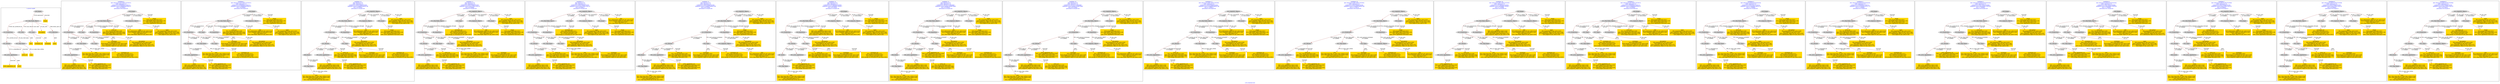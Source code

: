 digraph n0 {
fontcolor="blue"
remincross="true"
label="s16-s-hammer.xml"
subgraph cluster_0 {
label="1-correct model"
n2[style="filled",color="white",fillcolor="lightgray",label="E12_Production1"];
n3[style="filled",color="white",fillcolor="lightgray",label="E21_Person1"];
n4[style="filled",color="white",fillcolor="lightgray",label="E52_Time-Span1"];
n5[style="filled",color="white",fillcolor="lightgray",label="E82_Actor_Appellation1"];
n6[shape="plaintext",style="filled",fillcolor="gold",label="artist_uri"];
n7[style="filled",color="white",fillcolor="lightgray",label="E22_Man-Made_Object1"];
n8[style="filled",color="white",fillcolor="lightgray",label="E35_Title1"];
n9[style="filled",color="white",fillcolor="lightgray",label="E55_Type1"];
n10[shape="plaintext",style="filled",fillcolor="gold",label="description"];
n11[style="filled",color="white",fillcolor="lightgray",label="E78_Collection1"];
n12[shape="plaintext",style="filled",fillcolor="gold",label="title"];
n13[style="filled",color="white",fillcolor="lightgray",label="E38_Image1"];
n14[shape="plaintext",style="filled",fillcolor="gold",label="image"];
n15[shape="plaintext",style="filled",fillcolor="gold",label="year"];
n16[shape="plaintext",style="filled",fillcolor="gold",label="technique_uri"];
n17[shape="plaintext",style="filled",fillcolor="gold",label="technique"];
n18[shape="plaintext",style="filled",fillcolor="gold",label="name"];
n19[shape="plaintext",style="filled",fillcolor="gold",label="artist_appellation_uri"];
n20[shape="plaintext",style="filled",fillcolor="gold",label="artist"];
}
subgraph cluster_1 {
label="candidate 0\nlink coherence:0.9473684210526315\nnode coherence:1.0\nconfidence:0.42090809315383215\nmapping score:0.5069693643846107\ncost:118.009642\n-precision:0.58-recall:0.61"
n22[style="filled",color="white",fillcolor="lightgray",label="E12_Production1"];
n23[style="filled",color="white",fillcolor="lightgray",label="E21_Person1"];
n24[style="filled",color="white",fillcolor="lightgray",label="E52_Time-Span2"];
n25[style="filled",color="white",fillcolor="lightgray",label="E55_Type1"];
n26[style="filled",color="white",fillcolor="lightgray",label="E82_Actor_Appellation1"];
n27[style="filled",color="white",fillcolor="lightgray",label="E22_Man-Made_Object1"];
n28[style="filled",color="white",fillcolor="lightgray",label="E55_Type2"];
n29[style="filled",color="white",fillcolor="lightgray",label="E8_Acquisition1"];
n30[style="filled",color="white",fillcolor="lightgray",label="E38_Image1"];
n31[style="filled",color="white",fillcolor="lightgray",label="E33_Linguistic_Object2"];
n32[shape="plaintext",style="filled",fillcolor="gold",label="artist\n[E82_Actor_Appellation,label,0.434]\n[E8_Acquisition,P3_has_note,0.228]\n[E22_Man-Made_Object,classLink,0.178]\n[E33_Linguistic_Object,P3_has_note,0.159]"];
n33[shape="plaintext",style="filled",fillcolor="gold",label="artist_uri\n[E21_Person,classLink,0.426]\n[E82_Actor_Appellation,classLink,0.365]\n[E22_Man-Made_Object,classLink,0.106]\n[E38_Image,classLink,0.103]"];
n34[shape="plaintext",style="filled",fillcolor="gold",label="title\n[E73_Information_Object,P3_has_note,0.315]\n[E33_Linguistic_Object,P3_has_note,0.293]\n[E35_Title,label,0.197]\n[E22_Man-Made_Object,P3_has_note,0.195]"];
n35[shape="plaintext",style="filled",fillcolor="gold",label="artist_appellation_uri\n[E82_Actor_Appellation,classLink,0.846]\n[E21_Person,classLink,0.103]\n[E22_Man-Made_Object,classLink,0.026]\n[E38_Image,classLink,0.025]"];
n36[shape="plaintext",style="filled",fillcolor="gold",label="image\n[E38_Image,classLink,0.631]\n[E22_Man-Made_Object,classLink,0.136]\n[E21_Person,classLink,0.125]\n[E82_Actor_Appellation,classLink,0.108]"];
n37[shape="plaintext",style="filled",fillcolor="gold",label="technique\n[E55_Type,label,0.485]\n[E29_Design_or_Procedure,P3_has_note,0.449]\n[E73_Information_Object,P3_has_note,0.04]\n[E33_Linguistic_Object,P3_has_note,0.026]"];
n38[shape="plaintext",style="filled",fillcolor="gold",label="name\n[E8_Acquisition,P3_has_note,0.452]\n[E33_Linguistic_Object,P3_has_note,0.199]\n[E73_Information_Object,P3_has_note,0.191]\n[E30_Right,P3_has_note,0.159]"];
n39[shape="plaintext",style="filled",fillcolor="gold",label="description\n[E8_Acquisition,P3_has_note,0.358]\n[E30_Right,P3_has_note,0.265]\n[E33_Linguistic_Object,P3_has_note,0.202]\n[E73_Information_Object,P3_has_note,0.175]"];
n40[shape="plaintext",style="filled",fillcolor="gold",label="year\n[E52_Time-Span,P82_at_some_time_within,0.544]\n[E52_Time-Span,P82a_begin_of_the_begin,0.263]\n[E52_Time-Span,label,0.111]\n[E52_Time-Span,P82b_end_of_the_end,0.082]"];
n41[shape="plaintext",style="filled",fillcolor="gold",label="technique_uri\n[E55_Type,classLink,0.411]\n[E57_Material,classLink,0.345]\n[E74_Group,classLink,0.244]\n[E29_Design_or_Procedure,P3_has_note,0.001]"];
}
subgraph cluster_2 {
label="candidate 1\nlink coherence:0.9473684210526315\nnode coherence:1.0\nconfidence:0.42090809315383215\nmapping score:0.5069693643846107\ncost:118.009662\n-precision:0.58-recall:0.61"
n43[style="filled",color="white",fillcolor="lightgray",label="E12_Production1"];
n44[style="filled",color="white",fillcolor="lightgray",label="E21_Person1"];
n45[style="filled",color="white",fillcolor="lightgray",label="E52_Time-Span2"];
n46[style="filled",color="white",fillcolor="lightgray",label="E55_Type1"];
n47[style="filled",color="white",fillcolor="lightgray",label="E82_Actor_Appellation1"];
n48[style="filled",color="white",fillcolor="lightgray",label="E22_Man-Made_Object1"];
n49[style="filled",color="white",fillcolor="lightgray",label="E55_Type3"];
n50[style="filled",color="white",fillcolor="lightgray",label="E8_Acquisition1"];
n51[style="filled",color="white",fillcolor="lightgray",label="E38_Image1"];
n52[style="filled",color="white",fillcolor="lightgray",label="E33_Linguistic_Object2"];
n53[shape="plaintext",style="filled",fillcolor="gold",label="artist\n[E82_Actor_Appellation,label,0.434]\n[E8_Acquisition,P3_has_note,0.228]\n[E22_Man-Made_Object,classLink,0.178]\n[E33_Linguistic_Object,P3_has_note,0.159]"];
n54[shape="plaintext",style="filled",fillcolor="gold",label="artist_uri\n[E21_Person,classLink,0.426]\n[E82_Actor_Appellation,classLink,0.365]\n[E22_Man-Made_Object,classLink,0.106]\n[E38_Image,classLink,0.103]"];
n55[shape="plaintext",style="filled",fillcolor="gold",label="title\n[E73_Information_Object,P3_has_note,0.315]\n[E33_Linguistic_Object,P3_has_note,0.293]\n[E35_Title,label,0.197]\n[E22_Man-Made_Object,P3_has_note,0.195]"];
n56[shape="plaintext",style="filled",fillcolor="gold",label="technique\n[E55_Type,label,0.485]\n[E29_Design_or_Procedure,P3_has_note,0.449]\n[E73_Information_Object,P3_has_note,0.04]\n[E33_Linguistic_Object,P3_has_note,0.026]"];
n57[shape="plaintext",style="filled",fillcolor="gold",label="artist_appellation_uri\n[E82_Actor_Appellation,classLink,0.846]\n[E21_Person,classLink,0.103]\n[E22_Man-Made_Object,classLink,0.026]\n[E38_Image,classLink,0.025]"];
n58[shape="plaintext",style="filled",fillcolor="gold",label="image\n[E38_Image,classLink,0.631]\n[E22_Man-Made_Object,classLink,0.136]\n[E21_Person,classLink,0.125]\n[E82_Actor_Appellation,classLink,0.108]"];
n59[shape="plaintext",style="filled",fillcolor="gold",label="name\n[E8_Acquisition,P3_has_note,0.452]\n[E33_Linguistic_Object,P3_has_note,0.199]\n[E73_Information_Object,P3_has_note,0.191]\n[E30_Right,P3_has_note,0.159]"];
n60[shape="plaintext",style="filled",fillcolor="gold",label="description\n[E8_Acquisition,P3_has_note,0.358]\n[E30_Right,P3_has_note,0.265]\n[E33_Linguistic_Object,P3_has_note,0.202]\n[E73_Information_Object,P3_has_note,0.175]"];
n61[shape="plaintext",style="filled",fillcolor="gold",label="year\n[E52_Time-Span,P82_at_some_time_within,0.544]\n[E52_Time-Span,P82a_begin_of_the_begin,0.263]\n[E52_Time-Span,label,0.111]\n[E52_Time-Span,P82b_end_of_the_end,0.082]"];
n62[shape="plaintext",style="filled",fillcolor="gold",label="technique_uri\n[E55_Type,classLink,0.411]\n[E57_Material,classLink,0.345]\n[E74_Group,classLink,0.244]\n[E29_Design_or_Procedure,P3_has_note,0.001]"];
}
subgraph cluster_3 {
label="candidate 10\nlink coherence:0.9\nnode coherence:1.0\nconfidence:0.4626700866792392\nmapping score:0.5208900288930798\ncost:218.009642\n-precision:0.5-recall:0.56"
n64[style="filled",color="white",fillcolor="lightgray",label="E12_Production1"];
n65[style="filled",color="white",fillcolor="lightgray",label="E21_Person1"];
n66[style="filled",color="white",fillcolor="lightgray",label="E55_Type1"];
n67[style="filled",color="white",fillcolor="lightgray",label="E69_Death1"];
n68[style="filled",color="white",fillcolor="lightgray",label="E82_Actor_Appellation1"];
n69[style="filled",color="white",fillcolor="lightgray",label="E22_Man-Made_Object1"];
n70[style="filled",color="white",fillcolor="lightgray",label="E8_Acquisition1"];
n71[style="filled",color="white",fillcolor="lightgray",label="E33_Linguistic_Object2"];
n72[style="filled",color="white",fillcolor="lightgray",label="E52_Time-Span3"];
n73[style="filled",color="white",fillcolor="lightgray",label="E33_Linguistic_Object1"];
n74[style="filled",color="white",fillcolor="lightgray",label="E38_Image1"];
n75[shape="plaintext",style="filled",fillcolor="gold",label="artist\n[E82_Actor_Appellation,label,0.434]\n[E8_Acquisition,P3_has_note,0.228]\n[E22_Man-Made_Object,classLink,0.178]\n[E33_Linguistic_Object,P3_has_note,0.159]"];
n76[shape="plaintext",style="filled",fillcolor="gold",label="artist_appellation_uri\n[E82_Actor_Appellation,classLink,0.846]\n[E21_Person,classLink,0.103]\n[E22_Man-Made_Object,classLink,0.026]\n[E38_Image,classLink,0.025]"];
n77[shape="plaintext",style="filled",fillcolor="gold",label="year\n[E52_Time-Span,P82_at_some_time_within,0.544]\n[E52_Time-Span,P82a_begin_of_the_begin,0.263]\n[E52_Time-Span,label,0.111]\n[E52_Time-Span,P82b_end_of_the_end,0.082]"];
n78[shape="plaintext",style="filled",fillcolor="gold",label="image\n[E38_Image,classLink,0.631]\n[E22_Man-Made_Object,classLink,0.136]\n[E21_Person,classLink,0.125]\n[E82_Actor_Appellation,classLink,0.108]"];
n79[shape="plaintext",style="filled",fillcolor="gold",label="title\n[E73_Information_Object,P3_has_note,0.315]\n[E33_Linguistic_Object,P3_has_note,0.293]\n[E35_Title,label,0.197]\n[E22_Man-Made_Object,P3_has_note,0.195]"];
n80[shape="plaintext",style="filled",fillcolor="gold",label="artist_uri\n[E21_Person,classLink,0.426]\n[E82_Actor_Appellation,classLink,0.365]\n[E22_Man-Made_Object,classLink,0.106]\n[E38_Image,classLink,0.103]"];
n81[shape="plaintext",style="filled",fillcolor="gold",label="name\n[E8_Acquisition,P3_has_note,0.452]\n[E33_Linguistic_Object,P3_has_note,0.199]\n[E73_Information_Object,P3_has_note,0.191]\n[E30_Right,P3_has_note,0.159]"];
n82[shape="plaintext",style="filled",fillcolor="gold",label="description\n[E8_Acquisition,P3_has_note,0.358]\n[E30_Right,P3_has_note,0.265]\n[E33_Linguistic_Object,P3_has_note,0.202]\n[E73_Information_Object,P3_has_note,0.175]"];
n83[shape="plaintext",style="filled",fillcolor="gold",label="technique\n[E55_Type,label,0.485]\n[E29_Design_or_Procedure,P3_has_note,0.449]\n[E73_Information_Object,P3_has_note,0.04]\n[E33_Linguistic_Object,P3_has_note,0.026]"];
n84[shape="plaintext",style="filled",fillcolor="gold",label="technique_uri\n[E55_Type,classLink,0.411]\n[E57_Material,classLink,0.345]\n[E74_Group,classLink,0.244]\n[E29_Design_or_Procedure,P3_has_note,0.001]"];
}
subgraph cluster_4 {
label="candidate 11\nlink coherence:0.9\nnode coherence:1.0\nconfidence:0.4626700866792392\nmapping score:0.5042233622264131\ncost:218.009662\n-precision:0.5-recall:0.56"
n86[style="filled",color="white",fillcolor="lightgray",label="E12_Production1"];
n87[style="filled",color="white",fillcolor="lightgray",label="E21_Person1"];
n88[style="filled",color="white",fillcolor="lightgray",label="E52_Time-Span2"];
n89[style="filled",color="white",fillcolor="lightgray",label="E55_Type1"];
n90[style="filled",color="white",fillcolor="lightgray",label="E82_Actor_Appellation1"];
n91[style="filled",color="white",fillcolor="lightgray",label="E22_Man-Made_Object1"];
n92[style="filled",color="white",fillcolor="lightgray",label="E8_Acquisition1"];
n93[style="filled",color="white",fillcolor="lightgray",label="E33_Linguistic_Object2"];
n94[style="filled",color="white",fillcolor="lightgray",label="E55_Type2"];
n95[style="filled",color="white",fillcolor="lightgray",label="E33_Linguistic_Object1"];
n96[style="filled",color="white",fillcolor="lightgray",label="E38_Image1"];
n97[shape="plaintext",style="filled",fillcolor="gold",label="artist\n[E82_Actor_Appellation,label,0.434]\n[E8_Acquisition,P3_has_note,0.228]\n[E22_Man-Made_Object,classLink,0.178]\n[E33_Linguistic_Object,P3_has_note,0.159]"];
n98[shape="plaintext",style="filled",fillcolor="gold",label="artist_appellation_uri\n[E82_Actor_Appellation,classLink,0.846]\n[E21_Person,classLink,0.103]\n[E22_Man-Made_Object,classLink,0.026]\n[E38_Image,classLink,0.025]"];
n99[shape="plaintext",style="filled",fillcolor="gold",label="technique_uri\n[E55_Type,classLink,0.411]\n[E57_Material,classLink,0.345]\n[E74_Group,classLink,0.244]\n[E29_Design_or_Procedure,P3_has_note,0.001]"];
n100[shape="plaintext",style="filled",fillcolor="gold",label="image\n[E38_Image,classLink,0.631]\n[E22_Man-Made_Object,classLink,0.136]\n[E21_Person,classLink,0.125]\n[E82_Actor_Appellation,classLink,0.108]"];
n101[shape="plaintext",style="filled",fillcolor="gold",label="title\n[E73_Information_Object,P3_has_note,0.315]\n[E33_Linguistic_Object,P3_has_note,0.293]\n[E35_Title,label,0.197]\n[E22_Man-Made_Object,P3_has_note,0.195]"];
n102[shape="plaintext",style="filled",fillcolor="gold",label="artist_uri\n[E21_Person,classLink,0.426]\n[E82_Actor_Appellation,classLink,0.365]\n[E22_Man-Made_Object,classLink,0.106]\n[E38_Image,classLink,0.103]"];
n103[shape="plaintext",style="filled",fillcolor="gold",label="name\n[E8_Acquisition,P3_has_note,0.452]\n[E33_Linguistic_Object,P3_has_note,0.199]\n[E73_Information_Object,P3_has_note,0.191]\n[E30_Right,P3_has_note,0.159]"];
n104[shape="plaintext",style="filled",fillcolor="gold",label="description\n[E8_Acquisition,P3_has_note,0.358]\n[E30_Right,P3_has_note,0.265]\n[E33_Linguistic_Object,P3_has_note,0.202]\n[E73_Information_Object,P3_has_note,0.175]"];
n105[shape="plaintext",style="filled",fillcolor="gold",label="year\n[E52_Time-Span,P82_at_some_time_within,0.544]\n[E52_Time-Span,P82a_begin_of_the_begin,0.263]\n[E52_Time-Span,label,0.111]\n[E52_Time-Span,P82b_end_of_the_end,0.082]"];
n106[shape="plaintext",style="filled",fillcolor="gold",label="technique\n[E55_Type,label,0.485]\n[E29_Design_or_Procedure,P3_has_note,0.449]\n[E73_Information_Object,P3_has_note,0.04]\n[E33_Linguistic_Object,P3_has_note,0.026]"];
}
subgraph cluster_5 {
label="candidate 12\nlink coherence:0.9\nnode coherence:1.0\nconfidence:0.4626700866792392\nmapping score:0.5042233622264131\ncost:218.009672\n-precision:0.5-recall:0.56"
n108[style="filled",color="white",fillcolor="lightgray",label="E12_Production1"];
n109[style="filled",color="white",fillcolor="lightgray",label="E21_Person1"];
n110[style="filled",color="white",fillcolor="lightgray",label="E52_Time-Span2"];
n111[style="filled",color="white",fillcolor="lightgray",label="E55_Type1"];
n112[style="filled",color="white",fillcolor="lightgray",label="E82_Actor_Appellation1"];
n113[style="filled",color="white",fillcolor="lightgray",label="E22_Man-Made_Object1"];
n114[style="filled",color="white",fillcolor="lightgray",label="E8_Acquisition1"];
n115[style="filled",color="white",fillcolor="lightgray",label="E33_Linguistic_Object1"];
n116[style="filled",color="white",fillcolor="lightgray",label="E55_Type3"];
n117[style="filled",color="white",fillcolor="lightgray",label="E33_Linguistic_Object2"];
n118[style="filled",color="white",fillcolor="lightgray",label="E38_Image1"];
n119[shape="plaintext",style="filled",fillcolor="gold",label="artist\n[E82_Actor_Appellation,label,0.434]\n[E8_Acquisition,P3_has_note,0.228]\n[E22_Man-Made_Object,classLink,0.178]\n[E33_Linguistic_Object,P3_has_note,0.159]"];
n120[shape="plaintext",style="filled",fillcolor="gold",label="artist_appellation_uri\n[E82_Actor_Appellation,classLink,0.846]\n[E21_Person,classLink,0.103]\n[E22_Man-Made_Object,classLink,0.026]\n[E38_Image,classLink,0.025]"];
n121[shape="plaintext",style="filled",fillcolor="gold",label="image\n[E38_Image,classLink,0.631]\n[E22_Man-Made_Object,classLink,0.136]\n[E21_Person,classLink,0.125]\n[E82_Actor_Appellation,classLink,0.108]"];
n122[shape="plaintext",style="filled",fillcolor="gold",label="title\n[E73_Information_Object,P3_has_note,0.315]\n[E33_Linguistic_Object,P3_has_note,0.293]\n[E35_Title,label,0.197]\n[E22_Man-Made_Object,P3_has_note,0.195]"];
n123[shape="plaintext",style="filled",fillcolor="gold",label="artist_uri\n[E21_Person,classLink,0.426]\n[E82_Actor_Appellation,classLink,0.365]\n[E22_Man-Made_Object,classLink,0.106]\n[E38_Image,classLink,0.103]"];
n124[shape="plaintext",style="filled",fillcolor="gold",label="name\n[E8_Acquisition,P3_has_note,0.452]\n[E33_Linguistic_Object,P3_has_note,0.199]\n[E73_Information_Object,P3_has_note,0.191]\n[E30_Right,P3_has_note,0.159]"];
n125[shape="plaintext",style="filled",fillcolor="gold",label="description\n[E8_Acquisition,P3_has_note,0.358]\n[E30_Right,P3_has_note,0.265]\n[E33_Linguistic_Object,P3_has_note,0.202]\n[E73_Information_Object,P3_has_note,0.175]"];
n126[shape="plaintext",style="filled",fillcolor="gold",label="year\n[E52_Time-Span,P82_at_some_time_within,0.544]\n[E52_Time-Span,P82a_begin_of_the_begin,0.263]\n[E52_Time-Span,label,0.111]\n[E52_Time-Span,P82b_end_of_the_end,0.082]"];
n127[shape="plaintext",style="filled",fillcolor="gold",label="technique\n[E55_Type,label,0.485]\n[E29_Design_or_Procedure,P3_has_note,0.449]\n[E73_Information_Object,P3_has_note,0.04]\n[E33_Linguistic_Object,P3_has_note,0.026]"];
n128[shape="plaintext",style="filled",fillcolor="gold",label="technique_uri\n[E55_Type,classLink,0.411]\n[E57_Material,classLink,0.345]\n[E74_Group,classLink,0.244]\n[E29_Design_or_Procedure,P3_has_note,0.001]"];
}
subgraph cluster_6 {
label="candidate 13\nlink coherence:0.9\nnode coherence:1.0\nconfidence:0.4626700866792392\nmapping score:0.5208900288930798\ncost:218.019644\n-precision:0.5-recall:0.56"
n130[style="filled",color="white",fillcolor="lightgray",label="E12_Production1"];
n131[style="filled",color="white",fillcolor="lightgray",label="E21_Person1"];
n132[style="filled",color="white",fillcolor="lightgray",label="E55_Type1"];
n133[style="filled",color="white",fillcolor="lightgray",label="E69_Death1"];
n134[style="filled",color="white",fillcolor="lightgray",label="E82_Actor_Appellation1"];
n135[style="filled",color="white",fillcolor="lightgray",label="E22_Man-Made_Object1"];
n136[style="filled",color="white",fillcolor="lightgray",label="E8_Acquisition1"];
n137[style="filled",color="white",fillcolor="lightgray",label="E33_Linguistic_Object2"];
n138[style="filled",color="white",fillcolor="lightgray",label="E52_Time-Span3"];
n139[style="filled",color="white",fillcolor="lightgray",label="E38_Image1"];
n140[style="filled",color="white",fillcolor="lightgray",label="E33_Linguistic_Object1"];
n141[shape="plaintext",style="filled",fillcolor="gold",label="artist\n[E82_Actor_Appellation,label,0.434]\n[E8_Acquisition,P3_has_note,0.228]\n[E22_Man-Made_Object,classLink,0.178]\n[E33_Linguistic_Object,P3_has_note,0.159]"];
n142[shape="plaintext",style="filled",fillcolor="gold",label="artist_appellation_uri\n[E82_Actor_Appellation,classLink,0.846]\n[E21_Person,classLink,0.103]\n[E22_Man-Made_Object,classLink,0.026]\n[E38_Image,classLink,0.025]"];
n143[shape="plaintext",style="filled",fillcolor="gold",label="year\n[E52_Time-Span,P82_at_some_time_within,0.544]\n[E52_Time-Span,P82a_begin_of_the_begin,0.263]\n[E52_Time-Span,label,0.111]\n[E52_Time-Span,P82b_end_of_the_end,0.082]"];
n144[shape="plaintext",style="filled",fillcolor="gold",label="image\n[E38_Image,classLink,0.631]\n[E22_Man-Made_Object,classLink,0.136]\n[E21_Person,classLink,0.125]\n[E82_Actor_Appellation,classLink,0.108]"];
n145[shape="plaintext",style="filled",fillcolor="gold",label="title\n[E73_Information_Object,P3_has_note,0.315]\n[E33_Linguistic_Object,P3_has_note,0.293]\n[E35_Title,label,0.197]\n[E22_Man-Made_Object,P3_has_note,0.195]"];
n146[shape="plaintext",style="filled",fillcolor="gold",label="artist_uri\n[E21_Person,classLink,0.426]\n[E82_Actor_Appellation,classLink,0.365]\n[E22_Man-Made_Object,classLink,0.106]\n[E38_Image,classLink,0.103]"];
n147[shape="plaintext",style="filled",fillcolor="gold",label="name\n[E8_Acquisition,P3_has_note,0.452]\n[E33_Linguistic_Object,P3_has_note,0.199]\n[E73_Information_Object,P3_has_note,0.191]\n[E30_Right,P3_has_note,0.159]"];
n148[shape="plaintext",style="filled",fillcolor="gold",label="description\n[E8_Acquisition,P3_has_note,0.358]\n[E30_Right,P3_has_note,0.265]\n[E33_Linguistic_Object,P3_has_note,0.202]\n[E73_Information_Object,P3_has_note,0.175]"];
n149[shape="plaintext",style="filled",fillcolor="gold",label="technique\n[E55_Type,label,0.485]\n[E29_Design_or_Procedure,P3_has_note,0.449]\n[E73_Information_Object,P3_has_note,0.04]\n[E33_Linguistic_Object,P3_has_note,0.026]"];
n150[shape="plaintext",style="filled",fillcolor="gold",label="technique_uri\n[E55_Type,classLink,0.411]\n[E57_Material,classLink,0.345]\n[E74_Group,classLink,0.244]\n[E29_Design_or_Procedure,P3_has_note,0.001]"];
}
subgraph cluster_7 {
label="candidate 14\nlink coherence:0.9\nnode coherence:1.0\nconfidence:0.4370664834138509\nmapping score:0.495688827804617\ncost:218.019634\n-precision:0.5-recall:0.56"
n152[style="filled",color="white",fillcolor="lightgray",label="E12_Production1"];
n153[style="filled",color="white",fillcolor="lightgray",label="E21_Person1"];
n154[style="filled",color="white",fillcolor="lightgray",label="E55_Type1"];
n155[style="filled",color="white",fillcolor="lightgray",label="E67_Birth1"];
n156[style="filled",color="white",fillcolor="lightgray",label="E82_Actor_Appellation1"];
n157[style="filled",color="white",fillcolor="lightgray",label="E22_Man-Made_Object1"];
n158[style="filled",color="white",fillcolor="lightgray",label="E8_Acquisition1"];
n159[style="filled",color="white",fillcolor="lightgray",label="E38_Image1"];
n160[style="filled",color="white",fillcolor="lightgray",label="E52_Time-Span1"];
n161[style="filled",color="white",fillcolor="lightgray",label="E33_Linguistic_Object1"];
n162[style="filled",color="white",fillcolor="lightgray",label="E33_Linguistic_Object2"];
n163[shape="plaintext",style="filled",fillcolor="gold",label="artist\n[E82_Actor_Appellation,label,0.434]\n[E8_Acquisition,P3_has_note,0.228]\n[E22_Man-Made_Object,classLink,0.178]\n[E33_Linguistic_Object,P3_has_note,0.159]"];
n164[shape="plaintext",style="filled",fillcolor="gold",label="artist_appellation_uri\n[E82_Actor_Appellation,classLink,0.846]\n[E21_Person,classLink,0.103]\n[E22_Man-Made_Object,classLink,0.026]\n[E38_Image,classLink,0.025]"];
n165[shape="plaintext",style="filled",fillcolor="gold",label="year\n[E52_Time-Span,P82_at_some_time_within,0.544]\n[E52_Time-Span,P82a_begin_of_the_begin,0.263]\n[E52_Time-Span,label,0.111]\n[E52_Time-Span,P82b_end_of_the_end,0.082]"];
n166[shape="plaintext",style="filled",fillcolor="gold",label="image\n[E38_Image,classLink,0.631]\n[E22_Man-Made_Object,classLink,0.136]\n[E21_Person,classLink,0.125]\n[E82_Actor_Appellation,classLink,0.108]"];
n167[shape="plaintext",style="filled",fillcolor="gold",label="title\n[E73_Information_Object,P3_has_note,0.315]\n[E33_Linguistic_Object,P3_has_note,0.293]\n[E35_Title,label,0.197]\n[E22_Man-Made_Object,P3_has_note,0.195]"];
n168[shape="plaintext",style="filled",fillcolor="gold",label="artist_uri\n[E21_Person,classLink,0.426]\n[E82_Actor_Appellation,classLink,0.365]\n[E22_Man-Made_Object,classLink,0.106]\n[E38_Image,classLink,0.103]"];
n169[shape="plaintext",style="filled",fillcolor="gold",label="name\n[E8_Acquisition,P3_has_note,0.452]\n[E33_Linguistic_Object,P3_has_note,0.199]\n[E73_Information_Object,P3_has_note,0.191]\n[E30_Right,P3_has_note,0.159]"];
n170[shape="plaintext",style="filled",fillcolor="gold",label="description\n[E8_Acquisition,P3_has_note,0.358]\n[E30_Right,P3_has_note,0.265]\n[E33_Linguistic_Object,P3_has_note,0.202]\n[E73_Information_Object,P3_has_note,0.175]"];
n171[shape="plaintext",style="filled",fillcolor="gold",label="technique\n[E55_Type,label,0.485]\n[E29_Design_or_Procedure,P3_has_note,0.449]\n[E73_Information_Object,P3_has_note,0.04]\n[E33_Linguistic_Object,P3_has_note,0.026]"];
n172[shape="plaintext",style="filled",fillcolor="gold",label="technique_uri\n[E55_Type,classLink,0.411]\n[E57_Material,classLink,0.345]\n[E74_Group,classLink,0.244]\n[E29_Design_or_Procedure,P3_has_note,0.001]"];
}
subgraph cluster_8 {
label="candidate 15\nlink coherence:0.9\nnode coherence:1.0\nconfidence:0.3822911226930887\nmapping score:0.4940970408976963\ncost:218.009642\n-precision:0.4-recall:0.44"
n174[style="filled",color="white",fillcolor="lightgray",label="E12_Production1"];
n175[style="filled",color="white",fillcolor="lightgray",label="E21_Person1"];
n176[style="filled",color="white",fillcolor="lightgray",label="E55_Type1"];
n177[style="filled",color="white",fillcolor="lightgray",label="E69_Death1"];
n178[style="filled",color="white",fillcolor="lightgray",label="E82_Actor_Appellation1"];
n179[style="filled",color="white",fillcolor="lightgray",label="E22_Man-Made_Object1"];
n180[style="filled",color="white",fillcolor="lightgray",label="E8_Acquisition1"];
n181[style="filled",color="white",fillcolor="lightgray",label="E33_Linguistic_Object2"];
n182[style="filled",color="white",fillcolor="lightgray",label="E52_Time-Span3"];
n183[style="filled",color="white",fillcolor="lightgray",label="E33_Linguistic_Object1"];
n184[style="filled",color="white",fillcolor="lightgray",label="E38_Image1"];
n185[shape="plaintext",style="filled",fillcolor="gold",label="artist\n[E82_Actor_Appellation,label,0.434]\n[E8_Acquisition,P3_has_note,0.228]\n[E22_Man-Made_Object,classLink,0.178]\n[E33_Linguistic_Object,P3_has_note,0.159]"];
n186[shape="plaintext",style="filled",fillcolor="gold",label="artist_uri\n[E21_Person,classLink,0.426]\n[E82_Actor_Appellation,classLink,0.365]\n[E22_Man-Made_Object,classLink,0.106]\n[E38_Image,classLink,0.103]"];
n187[shape="plaintext",style="filled",fillcolor="gold",label="year\n[E52_Time-Span,P82_at_some_time_within,0.544]\n[E52_Time-Span,P82a_begin_of_the_begin,0.263]\n[E52_Time-Span,label,0.111]\n[E52_Time-Span,P82b_end_of_the_end,0.082]"];
n188[shape="plaintext",style="filled",fillcolor="gold",label="image\n[E38_Image,classLink,0.631]\n[E22_Man-Made_Object,classLink,0.136]\n[E21_Person,classLink,0.125]\n[E82_Actor_Appellation,classLink,0.108]"];
n189[shape="plaintext",style="filled",fillcolor="gold",label="title\n[E73_Information_Object,P3_has_note,0.315]\n[E33_Linguistic_Object,P3_has_note,0.293]\n[E35_Title,label,0.197]\n[E22_Man-Made_Object,P3_has_note,0.195]"];
n190[shape="plaintext",style="filled",fillcolor="gold",label="artist_appellation_uri\n[E82_Actor_Appellation,classLink,0.846]\n[E21_Person,classLink,0.103]\n[E22_Man-Made_Object,classLink,0.026]\n[E38_Image,classLink,0.025]"];
n191[shape="plaintext",style="filled",fillcolor="gold",label="name\n[E8_Acquisition,P3_has_note,0.452]\n[E33_Linguistic_Object,P3_has_note,0.199]\n[E73_Information_Object,P3_has_note,0.191]\n[E30_Right,P3_has_note,0.159]"];
n192[shape="plaintext",style="filled",fillcolor="gold",label="description\n[E8_Acquisition,P3_has_note,0.358]\n[E30_Right,P3_has_note,0.265]\n[E33_Linguistic_Object,P3_has_note,0.202]\n[E73_Information_Object,P3_has_note,0.175]"];
n193[shape="plaintext",style="filled",fillcolor="gold",label="technique\n[E55_Type,label,0.485]\n[E29_Design_or_Procedure,P3_has_note,0.449]\n[E73_Information_Object,P3_has_note,0.04]\n[E33_Linguistic_Object,P3_has_note,0.026]"];
n194[shape="plaintext",style="filled",fillcolor="gold",label="technique_uri\n[E55_Type,classLink,0.411]\n[E57_Material,classLink,0.345]\n[E74_Group,classLink,0.244]\n[E29_Design_or_Procedure,P3_has_note,0.001]"];
}
subgraph cluster_9 {
label="candidate 16\nlink coherence:0.9\nnode coherence:1.0\nconfidence:0.3822911226930887\nmapping score:0.4940970408976963\ncost:218.019644\n-precision:0.4-recall:0.44"
n196[style="filled",color="white",fillcolor="lightgray",label="E12_Production1"];
n197[style="filled",color="white",fillcolor="lightgray",label="E21_Person1"];
n198[style="filled",color="white",fillcolor="lightgray",label="E55_Type1"];
n199[style="filled",color="white",fillcolor="lightgray",label="E69_Death1"];
n200[style="filled",color="white",fillcolor="lightgray",label="E82_Actor_Appellation1"];
n201[style="filled",color="white",fillcolor="lightgray",label="E22_Man-Made_Object1"];
n202[style="filled",color="white",fillcolor="lightgray",label="E8_Acquisition1"];
n203[style="filled",color="white",fillcolor="lightgray",label="E33_Linguistic_Object2"];
n204[style="filled",color="white",fillcolor="lightgray",label="E52_Time-Span3"];
n205[style="filled",color="white",fillcolor="lightgray",label="E38_Image1"];
n206[style="filled",color="white",fillcolor="lightgray",label="E33_Linguistic_Object1"];
n207[shape="plaintext",style="filled",fillcolor="gold",label="artist\n[E82_Actor_Appellation,label,0.434]\n[E8_Acquisition,P3_has_note,0.228]\n[E22_Man-Made_Object,classLink,0.178]\n[E33_Linguistic_Object,P3_has_note,0.159]"];
n208[shape="plaintext",style="filled",fillcolor="gold",label="artist_uri\n[E21_Person,classLink,0.426]\n[E82_Actor_Appellation,classLink,0.365]\n[E22_Man-Made_Object,classLink,0.106]\n[E38_Image,classLink,0.103]"];
n209[shape="plaintext",style="filled",fillcolor="gold",label="year\n[E52_Time-Span,P82_at_some_time_within,0.544]\n[E52_Time-Span,P82a_begin_of_the_begin,0.263]\n[E52_Time-Span,label,0.111]\n[E52_Time-Span,P82b_end_of_the_end,0.082]"];
n210[shape="plaintext",style="filled",fillcolor="gold",label="image\n[E38_Image,classLink,0.631]\n[E22_Man-Made_Object,classLink,0.136]\n[E21_Person,classLink,0.125]\n[E82_Actor_Appellation,classLink,0.108]"];
n211[shape="plaintext",style="filled",fillcolor="gold",label="title\n[E73_Information_Object,P3_has_note,0.315]\n[E33_Linguistic_Object,P3_has_note,0.293]\n[E35_Title,label,0.197]\n[E22_Man-Made_Object,P3_has_note,0.195]"];
n212[shape="plaintext",style="filled",fillcolor="gold",label="artist_appellation_uri\n[E82_Actor_Appellation,classLink,0.846]\n[E21_Person,classLink,0.103]\n[E22_Man-Made_Object,classLink,0.026]\n[E38_Image,classLink,0.025]"];
n213[shape="plaintext",style="filled",fillcolor="gold",label="name\n[E8_Acquisition,P3_has_note,0.452]\n[E33_Linguistic_Object,P3_has_note,0.199]\n[E73_Information_Object,P3_has_note,0.191]\n[E30_Right,P3_has_note,0.159]"];
n214[shape="plaintext",style="filled",fillcolor="gold",label="description\n[E8_Acquisition,P3_has_note,0.358]\n[E30_Right,P3_has_note,0.265]\n[E33_Linguistic_Object,P3_has_note,0.202]\n[E73_Information_Object,P3_has_note,0.175]"];
n215[shape="plaintext",style="filled",fillcolor="gold",label="technique\n[E55_Type,label,0.485]\n[E29_Design_or_Procedure,P3_has_note,0.449]\n[E73_Information_Object,P3_has_note,0.04]\n[E33_Linguistic_Object,P3_has_note,0.026]"];
n216[shape="plaintext",style="filled",fillcolor="gold",label="technique_uri\n[E55_Type,classLink,0.411]\n[E57_Material,classLink,0.345]\n[E74_Group,classLink,0.244]\n[E29_Design_or_Procedure,P3_has_note,0.001]"];
}
subgraph cluster_10 {
label="candidate 17\nlink coherence:0.8947368421052632\nnode coherence:1.0\nconfidence:0.4626700866792392\nmapping score:0.5208900288930798\ncost:217.009672\n-precision:0.58-recall:0.61"
n218[style="filled",color="white",fillcolor="lightgray",label="E12_Production1"];
n219[style="filled",color="white",fillcolor="lightgray",label="E21_Person1"];
n220[style="filled",color="white",fillcolor="lightgray",label="E52_Time-Span2"];
n221[style="filled",color="white",fillcolor="lightgray",label="E55_Type1"];
n222[style="filled",color="white",fillcolor="lightgray",label="E82_Actor_Appellation1"];
n223[style="filled",color="white",fillcolor="lightgray",label="E22_Man-Made_Object1"];
n224[style="filled",color="white",fillcolor="lightgray",label="E8_Acquisition1"];
n225[style="filled",color="white",fillcolor="lightgray",label="E33_Linguistic_Object2"];
n226[style="filled",color="white",fillcolor="lightgray",label="E33_Linguistic_Object1"];
n227[style="filled",color="white",fillcolor="lightgray",label="E38_Image1"];
n228[shape="plaintext",style="filled",fillcolor="gold",label="artist\n[E82_Actor_Appellation,label,0.434]\n[E8_Acquisition,P3_has_note,0.228]\n[E22_Man-Made_Object,classLink,0.178]\n[E33_Linguistic_Object,P3_has_note,0.159]"];
n229[shape="plaintext",style="filled",fillcolor="gold",label="artist_appellation_uri\n[E82_Actor_Appellation,classLink,0.846]\n[E21_Person,classLink,0.103]\n[E22_Man-Made_Object,classLink,0.026]\n[E38_Image,classLink,0.025]"];
n230[shape="plaintext",style="filled",fillcolor="gold",label="image\n[E38_Image,classLink,0.631]\n[E22_Man-Made_Object,classLink,0.136]\n[E21_Person,classLink,0.125]\n[E82_Actor_Appellation,classLink,0.108]"];
n231[shape="plaintext",style="filled",fillcolor="gold",label="title\n[E73_Information_Object,P3_has_note,0.315]\n[E33_Linguistic_Object,P3_has_note,0.293]\n[E35_Title,label,0.197]\n[E22_Man-Made_Object,P3_has_note,0.195]"];
n232[shape="plaintext",style="filled",fillcolor="gold",label="artist_uri\n[E21_Person,classLink,0.426]\n[E82_Actor_Appellation,classLink,0.365]\n[E22_Man-Made_Object,classLink,0.106]\n[E38_Image,classLink,0.103]"];
n233[shape="plaintext",style="filled",fillcolor="gold",label="name\n[E8_Acquisition,P3_has_note,0.452]\n[E33_Linguistic_Object,P3_has_note,0.199]\n[E73_Information_Object,P3_has_note,0.191]\n[E30_Right,P3_has_note,0.159]"];
n234[shape="plaintext",style="filled",fillcolor="gold",label="description\n[E8_Acquisition,P3_has_note,0.358]\n[E30_Right,P3_has_note,0.265]\n[E33_Linguistic_Object,P3_has_note,0.202]\n[E73_Information_Object,P3_has_note,0.175]"];
n235[shape="plaintext",style="filled",fillcolor="gold",label="year\n[E52_Time-Span,P82_at_some_time_within,0.544]\n[E52_Time-Span,P82a_begin_of_the_begin,0.263]\n[E52_Time-Span,label,0.111]\n[E52_Time-Span,P82b_end_of_the_end,0.082]"];
n236[shape="plaintext",style="filled",fillcolor="gold",label="technique\n[E55_Type,label,0.485]\n[E29_Design_or_Procedure,P3_has_note,0.449]\n[E73_Information_Object,P3_has_note,0.04]\n[E33_Linguistic_Object,P3_has_note,0.026]"];
n237[shape="plaintext",style="filled",fillcolor="gold",label="technique_uri\n[E55_Type,classLink,0.411]\n[E57_Material,classLink,0.345]\n[E74_Group,classLink,0.244]\n[E29_Design_or_Procedure,P3_has_note,0.001]"];
}
subgraph cluster_11 {
label="candidate 18\nlink coherence:0.8947368421052632\nnode coherence:1.0\nconfidence:0.4626700866792392\nmapping score:0.5208900288930798\ncost:217.019674\n-precision:0.58-recall:0.61"
n239[style="filled",color="white",fillcolor="lightgray",label="E12_Production1"];
n240[style="filled",color="white",fillcolor="lightgray",label="E21_Person1"];
n241[style="filled",color="white",fillcolor="lightgray",label="E52_Time-Span2"];
n242[style="filled",color="white",fillcolor="lightgray",label="E55_Type1"];
n243[style="filled",color="white",fillcolor="lightgray",label="E82_Actor_Appellation1"];
n244[style="filled",color="white",fillcolor="lightgray",label="E22_Man-Made_Object1"];
n245[style="filled",color="white",fillcolor="lightgray",label="E8_Acquisition1"];
n246[style="filled",color="white",fillcolor="lightgray",label="E33_Linguistic_Object2"];
n247[style="filled",color="white",fillcolor="lightgray",label="E38_Image1"];
n248[style="filled",color="white",fillcolor="lightgray",label="E33_Linguistic_Object1"];
n249[shape="plaintext",style="filled",fillcolor="gold",label="artist\n[E82_Actor_Appellation,label,0.434]\n[E8_Acquisition,P3_has_note,0.228]\n[E22_Man-Made_Object,classLink,0.178]\n[E33_Linguistic_Object,P3_has_note,0.159]"];
n250[shape="plaintext",style="filled",fillcolor="gold",label="artist_appellation_uri\n[E82_Actor_Appellation,classLink,0.846]\n[E21_Person,classLink,0.103]\n[E22_Man-Made_Object,classLink,0.026]\n[E38_Image,classLink,0.025]"];
n251[shape="plaintext",style="filled",fillcolor="gold",label="image\n[E38_Image,classLink,0.631]\n[E22_Man-Made_Object,classLink,0.136]\n[E21_Person,classLink,0.125]\n[E82_Actor_Appellation,classLink,0.108]"];
n252[shape="plaintext",style="filled",fillcolor="gold",label="title\n[E73_Information_Object,P3_has_note,0.315]\n[E33_Linguistic_Object,P3_has_note,0.293]\n[E35_Title,label,0.197]\n[E22_Man-Made_Object,P3_has_note,0.195]"];
n253[shape="plaintext",style="filled",fillcolor="gold",label="artist_uri\n[E21_Person,classLink,0.426]\n[E82_Actor_Appellation,classLink,0.365]\n[E22_Man-Made_Object,classLink,0.106]\n[E38_Image,classLink,0.103]"];
n254[shape="plaintext",style="filled",fillcolor="gold",label="name\n[E8_Acquisition,P3_has_note,0.452]\n[E33_Linguistic_Object,P3_has_note,0.199]\n[E73_Information_Object,P3_has_note,0.191]\n[E30_Right,P3_has_note,0.159]"];
n255[shape="plaintext",style="filled",fillcolor="gold",label="description\n[E8_Acquisition,P3_has_note,0.358]\n[E30_Right,P3_has_note,0.265]\n[E33_Linguistic_Object,P3_has_note,0.202]\n[E73_Information_Object,P3_has_note,0.175]"];
n256[shape="plaintext",style="filled",fillcolor="gold",label="year\n[E52_Time-Span,P82_at_some_time_within,0.544]\n[E52_Time-Span,P82a_begin_of_the_begin,0.263]\n[E52_Time-Span,label,0.111]\n[E52_Time-Span,P82b_end_of_the_end,0.082]"];
n257[shape="plaintext",style="filled",fillcolor="gold",label="technique\n[E55_Type,label,0.485]\n[E29_Design_or_Procedure,P3_has_note,0.449]\n[E73_Information_Object,P3_has_note,0.04]\n[E33_Linguistic_Object,P3_has_note,0.026]"];
n258[shape="plaintext",style="filled",fillcolor="gold",label="technique_uri\n[E55_Type,classLink,0.411]\n[E57_Material,classLink,0.345]\n[E74_Group,classLink,0.244]\n[E29_Design_or_Procedure,P3_has_note,0.001]"];
}
subgraph cluster_12 {
label="candidate 19\nlink coherence:0.8947368421052632\nnode coherence:1.0\nconfidence:0.4370664834138509\nmapping score:0.495688827804617\ncost:217.019664\n-precision:0.58-recall:0.61"
n260[style="filled",color="white",fillcolor="lightgray",label="E12_Production1"];
n261[style="filled",color="white",fillcolor="lightgray",label="E21_Person1"];
n262[style="filled",color="white",fillcolor="lightgray",label="E52_Time-Span2"];
n263[style="filled",color="white",fillcolor="lightgray",label="E55_Type1"];
n264[style="filled",color="white",fillcolor="lightgray",label="E82_Actor_Appellation1"];
n265[style="filled",color="white",fillcolor="lightgray",label="E22_Man-Made_Object1"];
n266[style="filled",color="white",fillcolor="lightgray",label="E8_Acquisition1"];
n267[style="filled",color="white",fillcolor="lightgray",label="E38_Image1"];
n268[style="filled",color="white",fillcolor="lightgray",label="E33_Linguistic_Object1"];
n269[style="filled",color="white",fillcolor="lightgray",label="E33_Linguistic_Object2"];
n270[shape="plaintext",style="filled",fillcolor="gold",label="artist\n[E82_Actor_Appellation,label,0.434]\n[E8_Acquisition,P3_has_note,0.228]\n[E22_Man-Made_Object,classLink,0.178]\n[E33_Linguistic_Object,P3_has_note,0.159]"];
n271[shape="plaintext",style="filled",fillcolor="gold",label="artist_appellation_uri\n[E82_Actor_Appellation,classLink,0.846]\n[E21_Person,classLink,0.103]\n[E22_Man-Made_Object,classLink,0.026]\n[E38_Image,classLink,0.025]"];
n272[shape="plaintext",style="filled",fillcolor="gold",label="image\n[E38_Image,classLink,0.631]\n[E22_Man-Made_Object,classLink,0.136]\n[E21_Person,classLink,0.125]\n[E82_Actor_Appellation,classLink,0.108]"];
n273[shape="plaintext",style="filled",fillcolor="gold",label="title\n[E73_Information_Object,P3_has_note,0.315]\n[E33_Linguistic_Object,P3_has_note,0.293]\n[E35_Title,label,0.197]\n[E22_Man-Made_Object,P3_has_note,0.195]"];
n274[shape="plaintext",style="filled",fillcolor="gold",label="artist_uri\n[E21_Person,classLink,0.426]\n[E82_Actor_Appellation,classLink,0.365]\n[E22_Man-Made_Object,classLink,0.106]\n[E38_Image,classLink,0.103]"];
n275[shape="plaintext",style="filled",fillcolor="gold",label="name\n[E8_Acquisition,P3_has_note,0.452]\n[E33_Linguistic_Object,P3_has_note,0.199]\n[E73_Information_Object,P3_has_note,0.191]\n[E30_Right,P3_has_note,0.159]"];
n276[shape="plaintext",style="filled",fillcolor="gold",label="description\n[E8_Acquisition,P3_has_note,0.358]\n[E30_Right,P3_has_note,0.265]\n[E33_Linguistic_Object,P3_has_note,0.202]\n[E73_Information_Object,P3_has_note,0.175]"];
n277[shape="plaintext",style="filled",fillcolor="gold",label="year\n[E52_Time-Span,P82_at_some_time_within,0.544]\n[E52_Time-Span,P82a_begin_of_the_begin,0.263]\n[E52_Time-Span,label,0.111]\n[E52_Time-Span,P82b_end_of_the_end,0.082]"];
n278[shape="plaintext",style="filled",fillcolor="gold",label="technique\n[E55_Type,label,0.485]\n[E29_Design_or_Procedure,P3_has_note,0.449]\n[E73_Information_Object,P3_has_note,0.04]\n[E33_Linguistic_Object,P3_has_note,0.026]"];
n279[shape="plaintext",style="filled",fillcolor="gold",label="technique_uri\n[E55_Type,classLink,0.411]\n[E57_Material,classLink,0.345]\n[E74_Group,classLink,0.244]\n[E29_Design_or_Procedure,P3_has_note,0.001]"];
}
subgraph cluster_13 {
label="candidate 2\nlink coherence:0.9473684210526315\nnode coherence:1.0\nconfidence:0.42090809315383215\nmapping score:0.5069693643846107\ncost:118.009692\n-precision:0.58-recall:0.61"
n281[style="filled",color="white",fillcolor="lightgray",label="E12_Production1"];
n282[style="filled",color="white",fillcolor="lightgray",label="E21_Person1"];
n283[style="filled",color="white",fillcolor="lightgray",label="E52_Time-Span2"];
n284[style="filled",color="white",fillcolor="lightgray",label="E82_Actor_Appellation1"];
n285[style="filled",color="white",fillcolor="lightgray",label="E22_Man-Made_Object1"];
n286[style="filled",color="white",fillcolor="lightgray",label="E55_Type2"];
n287[style="filled",color="white",fillcolor="lightgray",label="E55_Type3"];
n288[style="filled",color="white",fillcolor="lightgray",label="E8_Acquisition1"];
n289[style="filled",color="white",fillcolor="lightgray",label="E38_Image1"];
n290[style="filled",color="white",fillcolor="lightgray",label="E33_Linguistic_Object2"];
n291[shape="plaintext",style="filled",fillcolor="gold",label="artist\n[E82_Actor_Appellation,label,0.434]\n[E8_Acquisition,P3_has_note,0.228]\n[E22_Man-Made_Object,classLink,0.178]\n[E33_Linguistic_Object,P3_has_note,0.159]"];
n292[shape="plaintext",style="filled",fillcolor="gold",label="artist_uri\n[E21_Person,classLink,0.426]\n[E82_Actor_Appellation,classLink,0.365]\n[E22_Man-Made_Object,classLink,0.106]\n[E38_Image,classLink,0.103]"];
n293[shape="plaintext",style="filled",fillcolor="gold",label="title\n[E73_Information_Object,P3_has_note,0.315]\n[E33_Linguistic_Object,P3_has_note,0.293]\n[E35_Title,label,0.197]\n[E22_Man-Made_Object,P3_has_note,0.195]"];
n294[shape="plaintext",style="filled",fillcolor="gold",label="technique\n[E55_Type,label,0.485]\n[E29_Design_or_Procedure,P3_has_note,0.449]\n[E73_Information_Object,P3_has_note,0.04]\n[E33_Linguistic_Object,P3_has_note,0.026]"];
n295[shape="plaintext",style="filled",fillcolor="gold",label="artist_appellation_uri\n[E82_Actor_Appellation,classLink,0.846]\n[E21_Person,classLink,0.103]\n[E22_Man-Made_Object,classLink,0.026]\n[E38_Image,classLink,0.025]"];
n296[shape="plaintext",style="filled",fillcolor="gold",label="technique_uri\n[E55_Type,classLink,0.411]\n[E57_Material,classLink,0.345]\n[E74_Group,classLink,0.244]\n[E29_Design_or_Procedure,P3_has_note,0.001]"];
n297[shape="plaintext",style="filled",fillcolor="gold",label="image\n[E38_Image,classLink,0.631]\n[E22_Man-Made_Object,classLink,0.136]\n[E21_Person,classLink,0.125]\n[E82_Actor_Appellation,classLink,0.108]"];
n298[shape="plaintext",style="filled",fillcolor="gold",label="name\n[E8_Acquisition,P3_has_note,0.452]\n[E33_Linguistic_Object,P3_has_note,0.199]\n[E73_Information_Object,P3_has_note,0.191]\n[E30_Right,P3_has_note,0.159]"];
n299[shape="plaintext",style="filled",fillcolor="gold",label="description\n[E8_Acquisition,P3_has_note,0.358]\n[E30_Right,P3_has_note,0.265]\n[E33_Linguistic_Object,P3_has_note,0.202]\n[E73_Information_Object,P3_has_note,0.175]"];
n300[shape="plaintext",style="filled",fillcolor="gold",label="year\n[E52_Time-Span,P82_at_some_time_within,0.544]\n[E52_Time-Span,P82a_begin_of_the_begin,0.263]\n[E52_Time-Span,label,0.111]\n[E52_Time-Span,P82b_end_of_the_end,0.082]"];
}
subgraph cluster_14 {
label="candidate 3\nlink coherence:0.9444444444444444\nnode coherence:1.0\nconfidence:0.4305104470750255\nmapping score:0.5268368156916751\ncost:117.009662\n-precision:0.61-recall:0.61"
n302[style="filled",color="white",fillcolor="lightgray",label="E12_Production1"];
n303[style="filled",color="white",fillcolor="lightgray",label="E21_Person1"];
n304[style="filled",color="white",fillcolor="lightgray",label="E52_Time-Span2"];
n305[style="filled",color="white",fillcolor="lightgray",label="E55_Type1"];
n306[style="filled",color="white",fillcolor="lightgray",label="E82_Actor_Appellation1"];
n307[style="filled",color="white",fillcolor="lightgray",label="E22_Man-Made_Object1"];
n308[style="filled",color="white",fillcolor="lightgray",label="E8_Acquisition1"];
n309[style="filled",color="white",fillcolor="lightgray",label="E38_Image1"];
n310[style="filled",color="white",fillcolor="lightgray",label="E33_Linguistic_Object2"];
n311[shape="plaintext",style="filled",fillcolor="gold",label="artist\n[E82_Actor_Appellation,label,0.434]\n[E8_Acquisition,P3_has_note,0.228]\n[E22_Man-Made_Object,classLink,0.178]\n[E33_Linguistic_Object,P3_has_note,0.159]"];
n312[shape="plaintext",style="filled",fillcolor="gold",label="artist_uri\n[E21_Person,classLink,0.426]\n[E82_Actor_Appellation,classLink,0.365]\n[E22_Man-Made_Object,classLink,0.106]\n[E38_Image,classLink,0.103]"];
n313[shape="plaintext",style="filled",fillcolor="gold",label="title\n[E73_Information_Object,P3_has_note,0.315]\n[E33_Linguistic_Object,P3_has_note,0.293]\n[E35_Title,label,0.197]\n[E22_Man-Made_Object,P3_has_note,0.195]"];
n314[shape="plaintext",style="filled",fillcolor="gold",label="artist_appellation_uri\n[E82_Actor_Appellation,classLink,0.846]\n[E21_Person,classLink,0.103]\n[E22_Man-Made_Object,classLink,0.026]\n[E38_Image,classLink,0.025]"];
n315[shape="plaintext",style="filled",fillcolor="gold",label="image\n[E38_Image,classLink,0.631]\n[E22_Man-Made_Object,classLink,0.136]\n[E21_Person,classLink,0.125]\n[E82_Actor_Appellation,classLink,0.108]"];
n316[shape="plaintext",style="filled",fillcolor="gold",label="description\n[E8_Acquisition,P3_has_note,0.358]\n[E30_Right,P3_has_note,0.265]\n[E33_Linguistic_Object,P3_has_note,0.202]\n[E73_Information_Object,P3_has_note,0.175]"];
n317[shape="plaintext",style="filled",fillcolor="gold",label="name\n[E8_Acquisition,P3_has_note,0.452]\n[E33_Linguistic_Object,P3_has_note,0.199]\n[E73_Information_Object,P3_has_note,0.191]\n[E30_Right,P3_has_note,0.159]"];
n318[shape="plaintext",style="filled",fillcolor="gold",label="year\n[E52_Time-Span,P82_at_some_time_within,0.544]\n[E52_Time-Span,P82a_begin_of_the_begin,0.263]\n[E52_Time-Span,label,0.111]\n[E52_Time-Span,P82b_end_of_the_end,0.082]"];
n319[shape="plaintext",style="filled",fillcolor="gold",label="technique\n[E55_Type,label,0.485]\n[E29_Design_or_Procedure,P3_has_note,0.449]\n[E73_Information_Object,P3_has_note,0.04]\n[E33_Linguistic_Object,P3_has_note,0.026]"];
n320[shape="plaintext",style="filled",fillcolor="gold",label="technique_uri\n[E55_Type,classLink,0.411]\n[E57_Material,classLink,0.345]\n[E74_Group,classLink,0.244]\n[E29_Design_or_Procedure,P3_has_note,0.001]"];
}
subgraph cluster_15 {
label="candidate 4\nlink coherence:0.9444444444444444\nnode coherence:1.0\nconfidence:0.42090809315383215\nmapping score:0.5236360310512773\ncost:117.009662\n-precision:0.61-recall:0.61"
n322[style="filled",color="white",fillcolor="lightgray",label="E12_Production1"];
n323[style="filled",color="white",fillcolor="lightgray",label="E21_Person1"];
n324[style="filled",color="white",fillcolor="lightgray",label="E52_Time-Span2"];
n325[style="filled",color="white",fillcolor="lightgray",label="E55_Type1"];
n326[style="filled",color="white",fillcolor="lightgray",label="E82_Actor_Appellation1"];
n327[style="filled",color="white",fillcolor="lightgray",label="E22_Man-Made_Object1"];
n328[style="filled",color="white",fillcolor="lightgray",label="E8_Acquisition1"];
n329[style="filled",color="white",fillcolor="lightgray",label="E38_Image1"];
n330[style="filled",color="white",fillcolor="lightgray",label="E33_Linguistic_Object2"];
n331[shape="plaintext",style="filled",fillcolor="gold",label="artist\n[E82_Actor_Appellation,label,0.434]\n[E8_Acquisition,P3_has_note,0.228]\n[E22_Man-Made_Object,classLink,0.178]\n[E33_Linguistic_Object,P3_has_note,0.159]"];
n332[shape="plaintext",style="filled",fillcolor="gold",label="artist_uri\n[E21_Person,classLink,0.426]\n[E82_Actor_Appellation,classLink,0.365]\n[E22_Man-Made_Object,classLink,0.106]\n[E38_Image,classLink,0.103]"];
n333[shape="plaintext",style="filled",fillcolor="gold",label="title\n[E73_Information_Object,P3_has_note,0.315]\n[E33_Linguistic_Object,P3_has_note,0.293]\n[E35_Title,label,0.197]\n[E22_Man-Made_Object,P3_has_note,0.195]"];
n334[shape="plaintext",style="filled",fillcolor="gold",label="artist_appellation_uri\n[E82_Actor_Appellation,classLink,0.846]\n[E21_Person,classLink,0.103]\n[E22_Man-Made_Object,classLink,0.026]\n[E38_Image,classLink,0.025]"];
n335[shape="plaintext",style="filled",fillcolor="gold",label="image\n[E38_Image,classLink,0.631]\n[E22_Man-Made_Object,classLink,0.136]\n[E21_Person,classLink,0.125]\n[E82_Actor_Appellation,classLink,0.108]"];
n336[shape="plaintext",style="filled",fillcolor="gold",label="name\n[E8_Acquisition,P3_has_note,0.452]\n[E33_Linguistic_Object,P3_has_note,0.199]\n[E73_Information_Object,P3_has_note,0.191]\n[E30_Right,P3_has_note,0.159]"];
n337[shape="plaintext",style="filled",fillcolor="gold",label="description\n[E8_Acquisition,P3_has_note,0.358]\n[E30_Right,P3_has_note,0.265]\n[E33_Linguistic_Object,P3_has_note,0.202]\n[E73_Information_Object,P3_has_note,0.175]"];
n338[shape="plaintext",style="filled",fillcolor="gold",label="year\n[E52_Time-Span,P82_at_some_time_within,0.544]\n[E52_Time-Span,P82a_begin_of_the_begin,0.263]\n[E52_Time-Span,label,0.111]\n[E52_Time-Span,P82b_end_of_the_end,0.082]"];
n339[shape="plaintext",style="filled",fillcolor="gold",label="technique\n[E55_Type,label,0.485]\n[E29_Design_or_Procedure,P3_has_note,0.449]\n[E73_Information_Object,P3_has_note,0.04]\n[E33_Linguistic_Object,P3_has_note,0.026]"];
n340[shape="plaintext",style="filled",fillcolor="gold",label="technique_uri\n[E55_Type,classLink,0.411]\n[E57_Material,classLink,0.345]\n[E74_Group,classLink,0.244]\n[E29_Design_or_Procedure,P3_has_note,0.001]"];
}
subgraph cluster_16 {
label="candidate 5\nlink coherence:0.9444444444444444\nnode coherence:1.0\nconfidence:0.3562138034206086\nmapping score:0.4854046011402029\ncost:117.009662\n-precision:0.56-recall:0.56"
n342[style="filled",color="white",fillcolor="lightgray",label="E12_Production1"];
n343[style="filled",color="white",fillcolor="lightgray",label="E21_Person1"];
n344[style="filled",color="white",fillcolor="lightgray",label="E52_Time-Span2"];
n345[style="filled",color="white",fillcolor="lightgray",label="E55_Type1"];
n346[style="filled",color="white",fillcolor="lightgray",label="E82_Actor_Appellation1"];
n347[style="filled",color="white",fillcolor="lightgray",label="E22_Man-Made_Object1"];
n348[style="filled",color="white",fillcolor="lightgray",label="E8_Acquisition1"];
n349[style="filled",color="white",fillcolor="lightgray",label="E38_Image1"];
n350[style="filled",color="white",fillcolor="lightgray",label="E33_Linguistic_Object2"];
n351[shape="plaintext",style="filled",fillcolor="gold",label="artist\n[E82_Actor_Appellation,label,0.434]\n[E8_Acquisition,P3_has_note,0.228]\n[E22_Man-Made_Object,classLink,0.178]\n[E33_Linguistic_Object,P3_has_note,0.159]"];
n352[shape="plaintext",style="filled",fillcolor="gold",label="artist_uri\n[E21_Person,classLink,0.426]\n[E82_Actor_Appellation,classLink,0.365]\n[E22_Man-Made_Object,classLink,0.106]\n[E38_Image,classLink,0.103]"];
n353[shape="plaintext",style="filled",fillcolor="gold",label="title\n[E73_Information_Object,P3_has_note,0.315]\n[E33_Linguistic_Object,P3_has_note,0.293]\n[E35_Title,label,0.197]\n[E22_Man-Made_Object,P3_has_note,0.195]"];
n354[shape="plaintext",style="filled",fillcolor="gold",label="image\n[E38_Image,classLink,0.631]\n[E22_Man-Made_Object,classLink,0.136]\n[E21_Person,classLink,0.125]\n[E82_Actor_Appellation,classLink,0.108]"];
n355[shape="plaintext",style="filled",fillcolor="gold",label="artist_appellation_uri\n[E82_Actor_Appellation,classLink,0.846]\n[E21_Person,classLink,0.103]\n[E22_Man-Made_Object,classLink,0.026]\n[E38_Image,classLink,0.025]"];
n356[shape="plaintext",style="filled",fillcolor="gold",label="description\n[E8_Acquisition,P3_has_note,0.358]\n[E30_Right,P3_has_note,0.265]\n[E33_Linguistic_Object,P3_has_note,0.202]\n[E73_Information_Object,P3_has_note,0.175]"];
n357[shape="plaintext",style="filled",fillcolor="gold",label="name\n[E8_Acquisition,P3_has_note,0.452]\n[E33_Linguistic_Object,P3_has_note,0.199]\n[E73_Information_Object,P3_has_note,0.191]\n[E30_Right,P3_has_note,0.159]"];
n358[shape="plaintext",style="filled",fillcolor="gold",label="year\n[E52_Time-Span,P82_at_some_time_within,0.544]\n[E52_Time-Span,P82a_begin_of_the_begin,0.263]\n[E52_Time-Span,label,0.111]\n[E52_Time-Span,P82b_end_of_the_end,0.082]"];
n359[shape="plaintext",style="filled",fillcolor="gold",label="technique\n[E55_Type,label,0.485]\n[E29_Design_or_Procedure,P3_has_note,0.449]\n[E73_Information_Object,P3_has_note,0.04]\n[E33_Linguistic_Object,P3_has_note,0.026]"];
n360[shape="plaintext",style="filled",fillcolor="gold",label="technique_uri\n[E55_Type,classLink,0.411]\n[E57_Material,classLink,0.345]\n[E74_Group,classLink,0.244]\n[E29_Design_or_Procedure,P3_has_note,0.001]"];
}
subgraph cluster_17 {
label="candidate 6\nlink coherence:0.9444444444444444\nnode coherence:1.0\nconfidence:0.3562138034206086\nmapping score:0.4854046011402029\ncost:117.009692\n-precision:0.61-recall:0.61"
n362[style="filled",color="white",fillcolor="lightgray",label="E12_Production1"];
n363[style="filled",color="white",fillcolor="lightgray",label="E21_Person1"];
n364[style="filled",color="white",fillcolor="lightgray",label="E52_Time-Span2"];
n365[style="filled",color="white",fillcolor="lightgray",label="E82_Actor_Appellation1"];
n366[style="filled",color="white",fillcolor="lightgray",label="E22_Man-Made_Object1"];
n367[style="filled",color="white",fillcolor="lightgray",label="E55_Type2"];
n368[style="filled",color="white",fillcolor="lightgray",label="E8_Acquisition1"];
n369[style="filled",color="white",fillcolor="lightgray",label="E38_Image1"];
n370[style="filled",color="white",fillcolor="lightgray",label="E33_Linguistic_Object2"];
n371[shape="plaintext",style="filled",fillcolor="gold",label="artist\n[E82_Actor_Appellation,label,0.434]\n[E8_Acquisition,P3_has_note,0.228]\n[E22_Man-Made_Object,classLink,0.178]\n[E33_Linguistic_Object,P3_has_note,0.159]"];
n372[shape="plaintext",style="filled",fillcolor="gold",label="artist_uri\n[E21_Person,classLink,0.426]\n[E82_Actor_Appellation,classLink,0.365]\n[E22_Man-Made_Object,classLink,0.106]\n[E38_Image,classLink,0.103]"];
n373[shape="plaintext",style="filled",fillcolor="gold",label="title\n[E73_Information_Object,P3_has_note,0.315]\n[E33_Linguistic_Object,P3_has_note,0.293]\n[E35_Title,label,0.197]\n[E22_Man-Made_Object,P3_has_note,0.195]"];
n374[shape="plaintext",style="filled",fillcolor="gold",label="technique_uri\n[E55_Type,classLink,0.411]\n[E57_Material,classLink,0.345]\n[E74_Group,classLink,0.244]\n[E29_Design_or_Procedure,P3_has_note,0.001]"];
n375[shape="plaintext",style="filled",fillcolor="gold",label="image\n[E38_Image,classLink,0.631]\n[E22_Man-Made_Object,classLink,0.136]\n[E21_Person,classLink,0.125]\n[E82_Actor_Appellation,classLink,0.108]"];
n376[shape="plaintext",style="filled",fillcolor="gold",label="technique\n[E55_Type,label,0.485]\n[E29_Design_or_Procedure,P3_has_note,0.449]\n[E73_Information_Object,P3_has_note,0.04]\n[E33_Linguistic_Object,P3_has_note,0.026]"];
n377[shape="plaintext",style="filled",fillcolor="gold",label="artist_appellation_uri\n[E82_Actor_Appellation,classLink,0.846]\n[E21_Person,classLink,0.103]\n[E22_Man-Made_Object,classLink,0.026]\n[E38_Image,classLink,0.025]"];
n378[shape="plaintext",style="filled",fillcolor="gold",label="description\n[E8_Acquisition,P3_has_note,0.358]\n[E30_Right,P3_has_note,0.265]\n[E33_Linguistic_Object,P3_has_note,0.202]\n[E73_Information_Object,P3_has_note,0.175]"];
n379[shape="plaintext",style="filled",fillcolor="gold",label="name\n[E8_Acquisition,P3_has_note,0.452]\n[E33_Linguistic_Object,P3_has_note,0.199]\n[E73_Information_Object,P3_has_note,0.191]\n[E30_Right,P3_has_note,0.159]"];
n380[shape="plaintext",style="filled",fillcolor="gold",label="year\n[E52_Time-Span,P82_at_some_time_within,0.544]\n[E52_Time-Span,P82a_begin_of_the_begin,0.263]\n[E52_Time-Span,label,0.111]\n[E52_Time-Span,P82b_end_of_the_end,0.082]"];
}
subgraph cluster_18 {
label="candidate 7\nlink coherence:0.9047619047619048\nnode coherence:1.0\nconfidence:0.4626700866792392\nmapping score:0.5042233622264131\ncost:219.009632\n-precision:0.43-recall:0.5"
n382[style="filled",color="white",fillcolor="lightgray",label="E12_Production1"];
n383[style="filled",color="white",fillcolor="lightgray",label="E21_Person1"];
n384[style="filled",color="white",fillcolor="lightgray",label="E55_Type1"];
n385[style="filled",color="white",fillcolor="lightgray",label="E69_Death1"];
n386[style="filled",color="white",fillcolor="lightgray",label="E82_Actor_Appellation1"];
n387[style="filled",color="white",fillcolor="lightgray",label="E22_Man-Made_Object1"];
n388[style="filled",color="white",fillcolor="lightgray",label="E8_Acquisition1"];
n389[style="filled",color="white",fillcolor="lightgray",label="E33_Linguistic_Object2"];
n390[style="filled",color="white",fillcolor="lightgray",label="E55_Type2"];
n391[style="filled",color="white",fillcolor="lightgray",label="E52_Time-Span3"];
n392[style="filled",color="white",fillcolor="lightgray",label="E33_Linguistic_Object1"];
n393[style="filled",color="white",fillcolor="lightgray",label="E38_Image1"];
n394[shape="plaintext",style="filled",fillcolor="gold",label="artist\n[E82_Actor_Appellation,label,0.434]\n[E8_Acquisition,P3_has_note,0.228]\n[E22_Man-Made_Object,classLink,0.178]\n[E33_Linguistic_Object,P3_has_note,0.159]"];
n395[shape="plaintext",style="filled",fillcolor="gold",label="artist_appellation_uri\n[E82_Actor_Appellation,classLink,0.846]\n[E21_Person,classLink,0.103]\n[E22_Man-Made_Object,classLink,0.026]\n[E38_Image,classLink,0.025]"];
n396[shape="plaintext",style="filled",fillcolor="gold",label="year\n[E52_Time-Span,P82_at_some_time_within,0.544]\n[E52_Time-Span,P82a_begin_of_the_begin,0.263]\n[E52_Time-Span,label,0.111]\n[E52_Time-Span,P82b_end_of_the_end,0.082]"];
n397[shape="plaintext",style="filled",fillcolor="gold",label="technique_uri\n[E55_Type,classLink,0.411]\n[E57_Material,classLink,0.345]\n[E74_Group,classLink,0.244]\n[E29_Design_or_Procedure,P3_has_note,0.001]"];
n398[shape="plaintext",style="filled",fillcolor="gold",label="image\n[E38_Image,classLink,0.631]\n[E22_Man-Made_Object,classLink,0.136]\n[E21_Person,classLink,0.125]\n[E82_Actor_Appellation,classLink,0.108]"];
n399[shape="plaintext",style="filled",fillcolor="gold",label="title\n[E73_Information_Object,P3_has_note,0.315]\n[E33_Linguistic_Object,P3_has_note,0.293]\n[E35_Title,label,0.197]\n[E22_Man-Made_Object,P3_has_note,0.195]"];
n400[shape="plaintext",style="filled",fillcolor="gold",label="artist_uri\n[E21_Person,classLink,0.426]\n[E82_Actor_Appellation,classLink,0.365]\n[E22_Man-Made_Object,classLink,0.106]\n[E38_Image,classLink,0.103]"];
n401[shape="plaintext",style="filled",fillcolor="gold",label="name\n[E8_Acquisition,P3_has_note,0.452]\n[E33_Linguistic_Object,P3_has_note,0.199]\n[E73_Information_Object,P3_has_note,0.191]\n[E30_Right,P3_has_note,0.159]"];
n402[shape="plaintext",style="filled",fillcolor="gold",label="description\n[E8_Acquisition,P3_has_note,0.358]\n[E30_Right,P3_has_note,0.265]\n[E33_Linguistic_Object,P3_has_note,0.202]\n[E73_Information_Object,P3_has_note,0.175]"];
n403[shape="plaintext",style="filled",fillcolor="gold",label="technique\n[E55_Type,label,0.485]\n[E29_Design_or_Procedure,P3_has_note,0.449]\n[E73_Information_Object,P3_has_note,0.04]\n[E33_Linguistic_Object,P3_has_note,0.026]"];
}
subgraph cluster_19 {
label="candidate 8\nlink coherence:0.9047619047619048\nnode coherence:1.0\nconfidence:0.4626700866792392\nmapping score:0.5042233622264131\ncost:219.009642\n-precision:0.43-recall:0.5"
n405[style="filled",color="white",fillcolor="lightgray",label="E12_Production1"];
n406[style="filled",color="white",fillcolor="lightgray",label="E21_Person1"];
n407[style="filled",color="white",fillcolor="lightgray",label="E55_Type1"];
n408[style="filled",color="white",fillcolor="lightgray",label="E69_Death1"];
n409[style="filled",color="white",fillcolor="lightgray",label="E82_Actor_Appellation1"];
n410[style="filled",color="white",fillcolor="lightgray",label="E22_Man-Made_Object1"];
n411[style="filled",color="white",fillcolor="lightgray",label="E8_Acquisition1"];
n412[style="filled",color="white",fillcolor="lightgray",label="E33_Linguistic_Object1"];
n413[style="filled",color="white",fillcolor="lightgray",label="E55_Type3"];
n414[style="filled",color="white",fillcolor="lightgray",label="E52_Time-Span3"];
n415[style="filled",color="white",fillcolor="lightgray",label="E33_Linguistic_Object2"];
n416[style="filled",color="white",fillcolor="lightgray",label="E38_Image1"];
n417[shape="plaintext",style="filled",fillcolor="gold",label="artist\n[E82_Actor_Appellation,label,0.434]\n[E8_Acquisition,P3_has_note,0.228]\n[E22_Man-Made_Object,classLink,0.178]\n[E33_Linguistic_Object,P3_has_note,0.159]"];
n418[shape="plaintext",style="filled",fillcolor="gold",label="artist_appellation_uri\n[E82_Actor_Appellation,classLink,0.846]\n[E21_Person,classLink,0.103]\n[E22_Man-Made_Object,classLink,0.026]\n[E38_Image,classLink,0.025]"];
n419[shape="plaintext",style="filled",fillcolor="gold",label="year\n[E52_Time-Span,P82_at_some_time_within,0.544]\n[E52_Time-Span,P82a_begin_of_the_begin,0.263]\n[E52_Time-Span,label,0.111]\n[E52_Time-Span,P82b_end_of_the_end,0.082]"];
n420[shape="plaintext",style="filled",fillcolor="gold",label="image\n[E38_Image,classLink,0.631]\n[E22_Man-Made_Object,classLink,0.136]\n[E21_Person,classLink,0.125]\n[E82_Actor_Appellation,classLink,0.108]"];
n421[shape="plaintext",style="filled",fillcolor="gold",label="title\n[E73_Information_Object,P3_has_note,0.315]\n[E33_Linguistic_Object,P3_has_note,0.293]\n[E35_Title,label,0.197]\n[E22_Man-Made_Object,P3_has_note,0.195]"];
n422[shape="plaintext",style="filled",fillcolor="gold",label="artist_uri\n[E21_Person,classLink,0.426]\n[E82_Actor_Appellation,classLink,0.365]\n[E22_Man-Made_Object,classLink,0.106]\n[E38_Image,classLink,0.103]"];
n423[shape="plaintext",style="filled",fillcolor="gold",label="name\n[E8_Acquisition,P3_has_note,0.452]\n[E33_Linguistic_Object,P3_has_note,0.199]\n[E73_Information_Object,P3_has_note,0.191]\n[E30_Right,P3_has_note,0.159]"];
n424[shape="plaintext",style="filled",fillcolor="gold",label="description\n[E8_Acquisition,P3_has_note,0.358]\n[E30_Right,P3_has_note,0.265]\n[E33_Linguistic_Object,P3_has_note,0.202]\n[E73_Information_Object,P3_has_note,0.175]"];
n425[shape="plaintext",style="filled",fillcolor="gold",label="technique\n[E55_Type,label,0.485]\n[E29_Design_or_Procedure,P3_has_note,0.449]\n[E73_Information_Object,P3_has_note,0.04]\n[E33_Linguistic_Object,P3_has_note,0.026]"];
n426[shape="plaintext",style="filled",fillcolor="gold",label="technique_uri\n[E55_Type,classLink,0.411]\n[E57_Material,classLink,0.345]\n[E74_Group,classLink,0.244]\n[E29_Design_or_Procedure,P3_has_note,0.001]"];
}
subgraph cluster_20 {
label="candidate 9\nlink coherence:0.9047619047619048\nnode coherence:1.0\nconfidence:0.4626700866792392\nmapping score:0.5042233622264131\ncost:219.019634\n-precision:0.43-recall:0.5"
n428[style="filled",color="white",fillcolor="lightgray",label="E12_Production1"];
n429[style="filled",color="white",fillcolor="lightgray",label="E21_Person1"];
n430[style="filled",color="white",fillcolor="lightgray",label="E55_Type1"];
n431[style="filled",color="white",fillcolor="lightgray",label="E69_Death1"];
n432[style="filled",color="white",fillcolor="lightgray",label="E82_Actor_Appellation1"];
n433[style="filled",color="white",fillcolor="lightgray",label="E22_Man-Made_Object1"];
n434[style="filled",color="white",fillcolor="lightgray",label="E8_Acquisition1"];
n435[style="filled",color="white",fillcolor="lightgray",label="E33_Linguistic_Object2"];
n436[style="filled",color="white",fillcolor="lightgray",label="E55_Type2"];
n437[style="filled",color="white",fillcolor="lightgray",label="E52_Time-Span3"];
n438[style="filled",color="white",fillcolor="lightgray",label="E38_Image1"];
n439[style="filled",color="white",fillcolor="lightgray",label="E33_Linguistic_Object1"];
n440[shape="plaintext",style="filled",fillcolor="gold",label="artist\n[E82_Actor_Appellation,label,0.434]\n[E8_Acquisition,P3_has_note,0.228]\n[E22_Man-Made_Object,classLink,0.178]\n[E33_Linguistic_Object,P3_has_note,0.159]"];
n441[shape="plaintext",style="filled",fillcolor="gold",label="artist_appellation_uri\n[E82_Actor_Appellation,classLink,0.846]\n[E21_Person,classLink,0.103]\n[E22_Man-Made_Object,classLink,0.026]\n[E38_Image,classLink,0.025]"];
n442[shape="plaintext",style="filled",fillcolor="gold",label="year\n[E52_Time-Span,P82_at_some_time_within,0.544]\n[E52_Time-Span,P82a_begin_of_the_begin,0.263]\n[E52_Time-Span,label,0.111]\n[E52_Time-Span,P82b_end_of_the_end,0.082]"];
n443[shape="plaintext",style="filled",fillcolor="gold",label="technique_uri\n[E55_Type,classLink,0.411]\n[E57_Material,classLink,0.345]\n[E74_Group,classLink,0.244]\n[E29_Design_or_Procedure,P3_has_note,0.001]"];
n444[shape="plaintext",style="filled",fillcolor="gold",label="image\n[E38_Image,classLink,0.631]\n[E22_Man-Made_Object,classLink,0.136]\n[E21_Person,classLink,0.125]\n[E82_Actor_Appellation,classLink,0.108]"];
n445[shape="plaintext",style="filled",fillcolor="gold",label="title\n[E73_Information_Object,P3_has_note,0.315]\n[E33_Linguistic_Object,P3_has_note,0.293]\n[E35_Title,label,0.197]\n[E22_Man-Made_Object,P3_has_note,0.195]"];
n446[shape="plaintext",style="filled",fillcolor="gold",label="artist_uri\n[E21_Person,classLink,0.426]\n[E82_Actor_Appellation,classLink,0.365]\n[E22_Man-Made_Object,classLink,0.106]\n[E38_Image,classLink,0.103]"];
n447[shape="plaintext",style="filled",fillcolor="gold",label="name\n[E8_Acquisition,P3_has_note,0.452]\n[E33_Linguistic_Object,P3_has_note,0.199]\n[E73_Information_Object,P3_has_note,0.191]\n[E30_Right,P3_has_note,0.159]"];
n448[shape="plaintext",style="filled",fillcolor="gold",label="description\n[E8_Acquisition,P3_has_note,0.358]\n[E30_Right,P3_has_note,0.265]\n[E33_Linguistic_Object,P3_has_note,0.202]\n[E73_Information_Object,P3_has_note,0.175]"];
n449[shape="plaintext",style="filled",fillcolor="gold",label="technique\n[E55_Type,label,0.485]\n[E29_Design_or_Procedure,P3_has_note,0.449]\n[E73_Information_Object,P3_has_note,0.04]\n[E33_Linguistic_Object,P3_has_note,0.026]"];
}
n2 -> n3[color="brown",fontcolor="black",label="P14_carried_out_by"]
n2 -> n4[color="brown",fontcolor="black",label="P4_has_time-span"]
n3 -> n5[color="brown",fontcolor="black",label="P131_is_identified_by"]
n3 -> n6[color="brown",fontcolor="black",label="classLink"]
n7 -> n8[color="brown",fontcolor="black",label="P102_has_title"]
n7 -> n2[color="brown",fontcolor="black",label="P108i_was_produced_by"]
n7 -> n9[color="brown",fontcolor="black",label="P2_has_type"]
n7 -> n10[color="brown",fontcolor="black",label="P3_has_note"]
n7 -> n11[color="brown",fontcolor="black",label="P46i_forms_part_of"]
n8 -> n12[color="brown",fontcolor="black",label="label"]
n13 -> n7[color="brown",fontcolor="black",label="P138_represents"]
n13 -> n14[color="brown",fontcolor="black",label="classLink"]
n4 -> n15[color="brown",fontcolor="black",label="P82_at_some_time_within"]
n9 -> n16[color="brown",fontcolor="black",label="classLink"]
n9 -> n17[color="brown",fontcolor="black",label="label"]
n11 -> n18[color="brown",fontcolor="black",label="label"]
n5 -> n19[color="brown",fontcolor="black",label="classLink"]
n5 -> n20[color="brown",fontcolor="black",label="label"]
n22 -> n23[color="brown",fontcolor="black",label="P14_carried_out_by\nw=0.99994"]
n22 -> n24[color="brown",fontcolor="black",label="P4_has_time-span\nw=0.99995"]
n22 -> n25[color="brown",fontcolor="black",label="P32_used_general_technique\nw=0.99995"]
n23 -> n26[color="brown",fontcolor="black",label="P131_is_identified_by\nw=0.99994"]
n27 -> n22[color="brown",fontcolor="black",label="P108i_was_produced_by\nw=0.99994"]
n27 -> n28[color="brown",fontcolor="black",label="P2_has_type\nw=0.99998"]
n27 -> n29[color="brown",fontcolor="black",label="P24i_changed_ownership_through\nw=0.99997"]
n30 -> n27[color="brown",fontcolor="black",label="P138_represents\nw=0.99997"]
n30 -> n31[color="brown",fontcolor="black",label="P129i_is_subject_of\nw=100.010002"]
n26 -> n32[color="brown",fontcolor="black",label="label\nw=1.0"]
n27 -> n33[color="brown",fontcolor="black",label="classLink\nw=1.0"]
n27 -> n34[color="brown",fontcolor="black",label="P3_has_note\nw=1.0"]
n26 -> n35[color="brown",fontcolor="black",label="classLink\nw=1.0"]
n30 -> n36[color="brown",fontcolor="black",label="classLink\nw=1.0"]
n28 -> n37[color="brown",fontcolor="black",label="label\nw=1.0"]
n31 -> n38[color="brown",fontcolor="black",label="P3_has_note\nw=1.0"]
n29 -> n39[color="brown",fontcolor="black",label="P3_has_note\nw=1.0"]
n24 -> n40[color="brown",fontcolor="black",label="P82_at_some_time_within\nw=1.0"]
n25 -> n41[color="brown",fontcolor="black",label="classLink\nw=1.0"]
n43 -> n44[color="brown",fontcolor="black",label="P14_carried_out_by\nw=0.99994"]
n43 -> n45[color="brown",fontcolor="black",label="P4_has_time-span\nw=0.99995"]
n43 -> n46[color="brown",fontcolor="black",label="P32_used_general_technique\nw=0.99995"]
n44 -> n47[color="brown",fontcolor="black",label="P131_is_identified_by\nw=0.99994"]
n48 -> n43[color="brown",fontcolor="black",label="P108i_was_produced_by\nw=0.99994"]
n48 -> n49[color="brown",fontcolor="black",label="P2_has_type\nw=1.0"]
n48 -> n50[color="brown",fontcolor="black",label="P24i_changed_ownership_through\nw=0.99997"]
n51 -> n48[color="brown",fontcolor="black",label="P138_represents\nw=0.99997"]
n51 -> n52[color="brown",fontcolor="black",label="P129i_is_subject_of\nw=100.010002"]
n47 -> n53[color="brown",fontcolor="black",label="label\nw=1.0"]
n48 -> n54[color="brown",fontcolor="black",label="classLink\nw=1.0"]
n48 -> n55[color="brown",fontcolor="black",label="P3_has_note\nw=1.0"]
n49 -> n56[color="brown",fontcolor="black",label="label\nw=1.0"]
n47 -> n57[color="brown",fontcolor="black",label="classLink\nw=1.0"]
n51 -> n58[color="brown",fontcolor="black",label="classLink\nw=1.0"]
n52 -> n59[color="brown",fontcolor="black",label="P3_has_note\nw=1.0"]
n50 -> n60[color="brown",fontcolor="black",label="P3_has_note\nw=1.0"]
n45 -> n61[color="brown",fontcolor="black",label="P82_at_some_time_within\nw=1.0"]
n46 -> n62[color="brown",fontcolor="black",label="classLink\nw=1.0"]
n64 -> n65[color="brown",fontcolor="black",label="P14_carried_out_by\nw=0.99994"]
n64 -> n66[color="brown",fontcolor="black",label="P32_used_general_technique\nw=0.99995"]
n65 -> n67[color="brown",fontcolor="black",label="P100i_died_in\nw=0.99995"]
n65 -> n68[color="brown",fontcolor="black",label="P131_is_identified_by\nw=0.99994"]
n69 -> n64[color="brown",fontcolor="black",label="P108i_was_produced_by\nw=0.99994"]
n69 -> n70[color="brown",fontcolor="black",label="P24i_changed_ownership_through\nw=0.99997"]
n71 -> n69[color="brown",fontcolor="black",label="P129_is_about\nw=0.99998"]
n67 -> n72[color="brown",fontcolor="black",label="P4_has_time-span\nw=0.99997"]
n71 -> n73[color="brown",fontcolor="black",label="P73_has_translation\nw=100.0"]
n71 -> n74[color="brown",fontcolor="black",label="P129i_is_subject_of\nw=100.010002"]
n68 -> n75[color="brown",fontcolor="black",label="label\nw=1.0"]
n68 -> n76[color="brown",fontcolor="black",label="classLink\nw=1.0"]
n72 -> n77[color="brown",fontcolor="black",label="P82_at_some_time_within\nw=1.0"]
n74 -> n78[color="brown",fontcolor="black",label="classLink\nw=1.0"]
n73 -> n79[color="brown",fontcolor="black",label="P3_has_note\nw=1.0"]
n65 -> n80[color="brown",fontcolor="black",label="classLink\nw=1.0"]
n71 -> n81[color="brown",fontcolor="black",label="P3_has_note\nw=1.0"]
n70 -> n82[color="brown",fontcolor="black",label="P3_has_note\nw=1.0"]
n66 -> n83[color="brown",fontcolor="black",label="label\nw=1.0"]
n66 -> n84[color="brown",fontcolor="black",label="classLink\nw=1.0"]
n86 -> n87[color="brown",fontcolor="black",label="P14_carried_out_by\nw=0.99994"]
n86 -> n88[color="brown",fontcolor="black",label="P4_has_time-span\nw=0.99995"]
n86 -> n89[color="brown",fontcolor="black",label="P32_used_general_technique\nw=0.99995"]
n87 -> n90[color="brown",fontcolor="black",label="P131_is_identified_by\nw=0.99994"]
n91 -> n86[color="brown",fontcolor="black",label="P108i_was_produced_by\nw=0.99994"]
n91 -> n92[color="brown",fontcolor="black",label="P24i_changed_ownership_through\nw=0.99997"]
n93 -> n91[color="brown",fontcolor="black",label="P129_is_about\nw=0.99998"]
n93 -> n94[color="brown",fontcolor="black",label="P2_has_type\nw=0.99999"]
n93 -> n95[color="brown",fontcolor="black",label="P73_has_translation\nw=100.0"]
n93 -> n96[color="brown",fontcolor="black",label="P129i_is_subject_of\nw=100.010002"]
n90 -> n97[color="brown",fontcolor="black",label="label\nw=1.0"]
n90 -> n98[color="brown",fontcolor="black",label="classLink\nw=1.0"]
n94 -> n99[color="brown",fontcolor="black",label="classLink\nw=1.0"]
n96 -> n100[color="brown",fontcolor="black",label="classLink\nw=1.0"]
n95 -> n101[color="brown",fontcolor="black",label="P3_has_note\nw=1.0"]
n87 -> n102[color="brown",fontcolor="black",label="classLink\nw=1.0"]
n93 -> n103[color="brown",fontcolor="black",label="P3_has_note\nw=1.0"]
n92 -> n104[color="brown",fontcolor="black",label="P3_has_note\nw=1.0"]
n88 -> n105[color="brown",fontcolor="black",label="P82_at_some_time_within\nw=1.0"]
n89 -> n106[color="brown",fontcolor="black",label="label\nw=1.0"]
n108 -> n109[color="brown",fontcolor="black",label="P14_carried_out_by\nw=0.99994"]
n108 -> n110[color="brown",fontcolor="black",label="P4_has_time-span\nw=0.99995"]
n108 -> n111[color="brown",fontcolor="black",label="P32_used_general_technique\nw=0.99995"]
n109 -> n112[color="brown",fontcolor="black",label="P131_is_identified_by\nw=0.99994"]
n113 -> n108[color="brown",fontcolor="black",label="P108i_was_produced_by\nw=0.99994"]
n113 -> n114[color="brown",fontcolor="black",label="P24i_changed_ownership_through\nw=0.99997"]
n115 -> n113[color="brown",fontcolor="black",label="P129_is_about\nw=0.99999"]
n115 -> n116[color="brown",fontcolor="black",label="P2_has_type\nw=0.99999"]
n115 -> n117[color="brown",fontcolor="black",label="P73_has_translation\nw=100.0"]
n115 -> n118[color="brown",fontcolor="black",label="P129i_is_subject_of\nw=100.010002"]
n112 -> n119[color="brown",fontcolor="black",label="label\nw=1.0"]
n112 -> n120[color="brown",fontcolor="black",label="classLink\nw=1.0"]
n118 -> n121[color="brown",fontcolor="black",label="classLink\nw=1.0"]
n115 -> n122[color="brown",fontcolor="black",label="P3_has_note\nw=1.0"]
n109 -> n123[color="brown",fontcolor="black",label="classLink\nw=1.0"]
n117 -> n124[color="brown",fontcolor="black",label="P3_has_note\nw=1.0"]
n114 -> n125[color="brown",fontcolor="black",label="P3_has_note\nw=1.0"]
n110 -> n126[color="brown",fontcolor="black",label="P82_at_some_time_within\nw=1.0"]
n111 -> n127[color="brown",fontcolor="black",label="label\nw=1.0"]
n116 -> n128[color="brown",fontcolor="black",label="classLink\nw=1.0"]
n130 -> n131[color="brown",fontcolor="black",label="P14_carried_out_by\nw=0.99994"]
n130 -> n132[color="brown",fontcolor="black",label="P32_used_general_technique\nw=0.99995"]
n131 -> n133[color="brown",fontcolor="black",label="P100i_died_in\nw=0.99995"]
n131 -> n134[color="brown",fontcolor="black",label="P131_is_identified_by\nw=0.99994"]
n135 -> n130[color="brown",fontcolor="black",label="P108i_was_produced_by\nw=0.99994"]
n135 -> n136[color="brown",fontcolor="black",label="P24i_changed_ownership_through\nw=0.99997"]
n137 -> n135[color="brown",fontcolor="black",label="P129_is_about\nw=0.99998"]
n133 -> n138[color="brown",fontcolor="black",label="P4_has_time-span\nw=0.99997"]
n137 -> n139[color="brown",fontcolor="black",label="P129i_is_subject_of\nw=100.010002"]
n136 -> n140[color="brown",fontcolor="black",label="P16_used_specific_object\nw=100.010002"]
n134 -> n141[color="brown",fontcolor="black",label="label\nw=1.0"]
n134 -> n142[color="brown",fontcolor="black",label="classLink\nw=1.0"]
n138 -> n143[color="brown",fontcolor="black",label="P82_at_some_time_within\nw=1.0"]
n139 -> n144[color="brown",fontcolor="black",label="classLink\nw=1.0"]
n140 -> n145[color="brown",fontcolor="black",label="P3_has_note\nw=1.0"]
n131 -> n146[color="brown",fontcolor="black",label="classLink\nw=1.0"]
n137 -> n147[color="brown",fontcolor="black",label="P3_has_note\nw=1.0"]
n136 -> n148[color="brown",fontcolor="black",label="P3_has_note\nw=1.0"]
n132 -> n149[color="brown",fontcolor="black",label="label\nw=1.0"]
n132 -> n150[color="brown",fontcolor="black",label="classLink\nw=1.0"]
n152 -> n153[color="brown",fontcolor="black",label="P14_carried_out_by\nw=0.99994"]
n152 -> n154[color="brown",fontcolor="black",label="P32_used_general_technique\nw=0.99995"]
n153 -> n155[color="brown",fontcolor="black",label="P98i_was_born\nw=0.99995"]
n153 -> n156[color="brown",fontcolor="black",label="P131_is_identified_by\nw=0.99994"]
n157 -> n152[color="brown",fontcolor="black",label="P108i_was_produced_by\nw=0.99994"]
n157 -> n158[color="brown",fontcolor="black",label="P24i_changed_ownership_through\nw=0.99997"]
n159 -> n157[color="brown",fontcolor="black",label="P138_represents\nw=0.99997"]
n155 -> n160[color="brown",fontcolor="black",label="P4_has_time-span\nw=0.99997"]
n159 -> n161[color="brown",fontcolor="black",label="P129i_is_subject_of\nw=100.010002"]
n159 -> n162[color="brown",fontcolor="black",label="P129i_is_subject_of\nw=100.010002"]
n157 -> n163[color="brown",fontcolor="black",label="classLink\nw=1.0"]
n156 -> n164[color="brown",fontcolor="black",label="classLink\nw=1.0"]
n160 -> n165[color="brown",fontcolor="black",label="P82_at_some_time_within\nw=1.0"]
n159 -> n166[color="brown",fontcolor="black",label="classLink\nw=1.0"]
n161 -> n167[color="brown",fontcolor="black",label="P3_has_note\nw=1.0"]
n153 -> n168[color="brown",fontcolor="black",label="classLink\nw=1.0"]
n162 -> n169[color="brown",fontcolor="black",label="P3_has_note\nw=1.0"]
n158 -> n170[color="brown",fontcolor="black",label="P3_has_note\nw=1.0"]
n154 -> n171[color="brown",fontcolor="black",label="label\nw=1.0"]
n154 -> n172[color="brown",fontcolor="black",label="classLink\nw=1.0"]
n174 -> n175[color="brown",fontcolor="black",label="P14_carried_out_by\nw=0.99994"]
n174 -> n176[color="brown",fontcolor="black",label="P32_used_general_technique\nw=0.99995"]
n175 -> n177[color="brown",fontcolor="black",label="P100i_died_in\nw=0.99995"]
n175 -> n178[color="brown",fontcolor="black",label="P131_is_identified_by\nw=0.99994"]
n179 -> n174[color="brown",fontcolor="black",label="P108i_was_produced_by\nw=0.99994"]
n179 -> n180[color="brown",fontcolor="black",label="P24i_changed_ownership_through\nw=0.99997"]
n181 -> n179[color="brown",fontcolor="black",label="P129_is_about\nw=0.99998"]
n177 -> n182[color="brown",fontcolor="black",label="P4_has_time-span\nw=0.99997"]
n181 -> n183[color="brown",fontcolor="black",label="P73_has_translation\nw=100.0"]
n181 -> n184[color="brown",fontcolor="black",label="P129i_is_subject_of\nw=100.010002"]
n178 -> n185[color="brown",fontcolor="black",label="label\nw=1.0"]
n178 -> n186[color="brown",fontcolor="black",label="classLink\nw=1.0"]
n182 -> n187[color="brown",fontcolor="black",label="P82_at_some_time_within\nw=1.0"]
n184 -> n188[color="brown",fontcolor="black",label="classLink\nw=1.0"]
n183 -> n189[color="brown",fontcolor="black",label="P3_has_note\nw=1.0"]
n175 -> n190[color="brown",fontcolor="black",label="classLink\nw=1.0"]
n181 -> n191[color="brown",fontcolor="black",label="P3_has_note\nw=1.0"]
n180 -> n192[color="brown",fontcolor="black",label="P3_has_note\nw=1.0"]
n176 -> n193[color="brown",fontcolor="black",label="label\nw=1.0"]
n176 -> n194[color="brown",fontcolor="black",label="classLink\nw=1.0"]
n196 -> n197[color="brown",fontcolor="black",label="P14_carried_out_by\nw=0.99994"]
n196 -> n198[color="brown",fontcolor="black",label="P32_used_general_technique\nw=0.99995"]
n197 -> n199[color="brown",fontcolor="black",label="P100i_died_in\nw=0.99995"]
n197 -> n200[color="brown",fontcolor="black",label="P131_is_identified_by\nw=0.99994"]
n201 -> n196[color="brown",fontcolor="black",label="P108i_was_produced_by\nw=0.99994"]
n201 -> n202[color="brown",fontcolor="black",label="P24i_changed_ownership_through\nw=0.99997"]
n203 -> n201[color="brown",fontcolor="black",label="P129_is_about\nw=0.99998"]
n199 -> n204[color="brown",fontcolor="black",label="P4_has_time-span\nw=0.99997"]
n203 -> n205[color="brown",fontcolor="black",label="P129i_is_subject_of\nw=100.010002"]
n202 -> n206[color="brown",fontcolor="black",label="P16_used_specific_object\nw=100.010002"]
n200 -> n207[color="brown",fontcolor="black",label="label\nw=1.0"]
n200 -> n208[color="brown",fontcolor="black",label="classLink\nw=1.0"]
n204 -> n209[color="brown",fontcolor="black",label="P82_at_some_time_within\nw=1.0"]
n205 -> n210[color="brown",fontcolor="black",label="classLink\nw=1.0"]
n206 -> n211[color="brown",fontcolor="black",label="P3_has_note\nw=1.0"]
n197 -> n212[color="brown",fontcolor="black",label="classLink\nw=1.0"]
n203 -> n213[color="brown",fontcolor="black",label="P3_has_note\nw=1.0"]
n202 -> n214[color="brown",fontcolor="black",label="P3_has_note\nw=1.0"]
n198 -> n215[color="brown",fontcolor="black",label="label\nw=1.0"]
n198 -> n216[color="brown",fontcolor="black",label="classLink\nw=1.0"]
n218 -> n219[color="brown",fontcolor="black",label="P14_carried_out_by\nw=0.99994"]
n218 -> n220[color="brown",fontcolor="black",label="P4_has_time-span\nw=0.99995"]
n218 -> n221[color="brown",fontcolor="black",label="P32_used_general_technique\nw=0.99995"]
n219 -> n222[color="brown",fontcolor="black",label="P131_is_identified_by\nw=0.99994"]
n223 -> n218[color="brown",fontcolor="black",label="P108i_was_produced_by\nw=0.99994"]
n223 -> n224[color="brown",fontcolor="black",label="P24i_changed_ownership_through\nw=0.99997"]
n225 -> n223[color="brown",fontcolor="black",label="P129_is_about\nw=0.99998"]
n225 -> n226[color="brown",fontcolor="black",label="P73_has_translation\nw=100.0"]
n225 -> n227[color="brown",fontcolor="black",label="P129i_is_subject_of\nw=100.010002"]
n222 -> n228[color="brown",fontcolor="black",label="label\nw=1.0"]
n222 -> n229[color="brown",fontcolor="black",label="classLink\nw=1.0"]
n227 -> n230[color="brown",fontcolor="black",label="classLink\nw=1.0"]
n226 -> n231[color="brown",fontcolor="black",label="P3_has_note\nw=1.0"]
n219 -> n232[color="brown",fontcolor="black",label="classLink\nw=1.0"]
n225 -> n233[color="brown",fontcolor="black",label="P3_has_note\nw=1.0"]
n224 -> n234[color="brown",fontcolor="black",label="P3_has_note\nw=1.0"]
n220 -> n235[color="brown",fontcolor="black",label="P82_at_some_time_within\nw=1.0"]
n221 -> n236[color="brown",fontcolor="black",label="label\nw=1.0"]
n221 -> n237[color="brown",fontcolor="black",label="classLink\nw=1.0"]
n239 -> n240[color="brown",fontcolor="black",label="P14_carried_out_by\nw=0.99994"]
n239 -> n241[color="brown",fontcolor="black",label="P4_has_time-span\nw=0.99995"]
n239 -> n242[color="brown",fontcolor="black",label="P32_used_general_technique\nw=0.99995"]
n240 -> n243[color="brown",fontcolor="black",label="P131_is_identified_by\nw=0.99994"]
n244 -> n239[color="brown",fontcolor="black",label="P108i_was_produced_by\nw=0.99994"]
n244 -> n245[color="brown",fontcolor="black",label="P24i_changed_ownership_through\nw=0.99997"]
n246 -> n244[color="brown",fontcolor="black",label="P129_is_about\nw=0.99998"]
n246 -> n247[color="brown",fontcolor="black",label="P129i_is_subject_of\nw=100.010002"]
n245 -> n248[color="brown",fontcolor="black",label="P16_used_specific_object\nw=100.010002"]
n243 -> n249[color="brown",fontcolor="black",label="label\nw=1.0"]
n243 -> n250[color="brown",fontcolor="black",label="classLink\nw=1.0"]
n247 -> n251[color="brown",fontcolor="black",label="classLink\nw=1.0"]
n248 -> n252[color="brown",fontcolor="black",label="P3_has_note\nw=1.0"]
n240 -> n253[color="brown",fontcolor="black",label="classLink\nw=1.0"]
n246 -> n254[color="brown",fontcolor="black",label="P3_has_note\nw=1.0"]
n245 -> n255[color="brown",fontcolor="black",label="P3_has_note\nw=1.0"]
n241 -> n256[color="brown",fontcolor="black",label="P82_at_some_time_within\nw=1.0"]
n242 -> n257[color="brown",fontcolor="black",label="label\nw=1.0"]
n242 -> n258[color="brown",fontcolor="black",label="classLink\nw=1.0"]
n260 -> n261[color="brown",fontcolor="black",label="P14_carried_out_by\nw=0.99994"]
n260 -> n262[color="brown",fontcolor="black",label="P4_has_time-span\nw=0.99995"]
n260 -> n263[color="brown",fontcolor="black",label="P32_used_general_technique\nw=0.99995"]
n261 -> n264[color="brown",fontcolor="black",label="P131_is_identified_by\nw=0.99994"]
n265 -> n260[color="brown",fontcolor="black",label="P108i_was_produced_by\nw=0.99994"]
n265 -> n266[color="brown",fontcolor="black",label="P24i_changed_ownership_through\nw=0.99997"]
n267 -> n265[color="brown",fontcolor="black",label="P138_represents\nw=0.99997"]
n267 -> n268[color="brown",fontcolor="black",label="P129i_is_subject_of\nw=100.010002"]
n267 -> n269[color="brown",fontcolor="black",label="P129i_is_subject_of\nw=100.010002"]
n265 -> n270[color="brown",fontcolor="black",label="classLink\nw=1.0"]
n264 -> n271[color="brown",fontcolor="black",label="classLink\nw=1.0"]
n267 -> n272[color="brown",fontcolor="black",label="classLink\nw=1.0"]
n268 -> n273[color="brown",fontcolor="black",label="P3_has_note\nw=1.0"]
n261 -> n274[color="brown",fontcolor="black",label="classLink\nw=1.0"]
n269 -> n275[color="brown",fontcolor="black",label="P3_has_note\nw=1.0"]
n266 -> n276[color="brown",fontcolor="black",label="P3_has_note\nw=1.0"]
n262 -> n277[color="brown",fontcolor="black",label="P82_at_some_time_within\nw=1.0"]
n263 -> n278[color="brown",fontcolor="black",label="label\nw=1.0"]
n263 -> n279[color="brown",fontcolor="black",label="classLink\nw=1.0"]
n281 -> n282[color="brown",fontcolor="black",label="P14_carried_out_by\nw=0.99994"]
n281 -> n283[color="brown",fontcolor="black",label="P4_has_time-span\nw=0.99995"]
n282 -> n284[color="brown",fontcolor="black",label="P131_is_identified_by\nw=0.99994"]
n285 -> n281[color="brown",fontcolor="black",label="P108i_was_produced_by\nw=0.99994"]
n285 -> n286[color="brown",fontcolor="black",label="P2_has_type\nw=0.99998"]
n285 -> n287[color="brown",fontcolor="black",label="P2_has_type\nw=1.0"]
n285 -> n288[color="brown",fontcolor="black",label="P24i_changed_ownership_through\nw=0.99997"]
n289 -> n285[color="brown",fontcolor="black",label="P138_represents\nw=0.99997"]
n289 -> n290[color="brown",fontcolor="black",label="P129i_is_subject_of\nw=100.010002"]
n284 -> n291[color="brown",fontcolor="black",label="label\nw=1.0"]
n285 -> n292[color="brown",fontcolor="black",label="classLink\nw=1.0"]
n285 -> n293[color="brown",fontcolor="black",label="P3_has_note\nw=1.0"]
n287 -> n294[color="brown",fontcolor="black",label="label\nw=1.0"]
n284 -> n295[color="brown",fontcolor="black",label="classLink\nw=1.0"]
n286 -> n296[color="brown",fontcolor="black",label="classLink\nw=1.0"]
n289 -> n297[color="brown",fontcolor="black",label="classLink\nw=1.0"]
n290 -> n298[color="brown",fontcolor="black",label="P3_has_note\nw=1.0"]
n288 -> n299[color="brown",fontcolor="black",label="P3_has_note\nw=1.0"]
n283 -> n300[color="brown",fontcolor="black",label="P82_at_some_time_within\nw=1.0"]
n302 -> n303[color="brown",fontcolor="black",label="P14_carried_out_by\nw=0.99994"]
n302 -> n304[color="brown",fontcolor="black",label="P4_has_time-span\nw=0.99995"]
n302 -> n305[color="brown",fontcolor="black",label="P32_used_general_technique\nw=0.99995"]
n303 -> n306[color="brown",fontcolor="black",label="P131_is_identified_by\nw=0.99994"]
n307 -> n302[color="brown",fontcolor="black",label="P108i_was_produced_by\nw=0.99994"]
n307 -> n308[color="brown",fontcolor="black",label="P24i_changed_ownership_through\nw=0.99997"]
n309 -> n307[color="brown",fontcolor="black",label="P138_represents\nw=0.99997"]
n309 -> n310[color="brown",fontcolor="black",label="P129i_is_subject_of\nw=100.010002"]
n306 -> n311[color="brown",fontcolor="black",label="label\nw=1.0"]
n307 -> n312[color="brown",fontcolor="black",label="classLink\nw=1.0"]
n307 -> n313[color="brown",fontcolor="black",label="P3_has_note\nw=1.0"]
n306 -> n314[color="brown",fontcolor="black",label="classLink\nw=1.0"]
n309 -> n315[color="brown",fontcolor="black",label="classLink\nw=1.0"]
n310 -> n316[color="brown",fontcolor="black",label="P3_has_note\nw=1.0"]
n308 -> n317[color="brown",fontcolor="black",label="P3_has_note\nw=1.0"]
n304 -> n318[color="brown",fontcolor="black",label="P82_at_some_time_within\nw=1.0"]
n305 -> n319[color="brown",fontcolor="black",label="label\nw=1.0"]
n305 -> n320[color="brown",fontcolor="black",label="classLink\nw=1.0"]
n322 -> n323[color="brown",fontcolor="black",label="P14_carried_out_by\nw=0.99994"]
n322 -> n324[color="brown",fontcolor="black",label="P4_has_time-span\nw=0.99995"]
n322 -> n325[color="brown",fontcolor="black",label="P32_used_general_technique\nw=0.99995"]
n323 -> n326[color="brown",fontcolor="black",label="P131_is_identified_by\nw=0.99994"]
n327 -> n322[color="brown",fontcolor="black",label="P108i_was_produced_by\nw=0.99994"]
n327 -> n328[color="brown",fontcolor="black",label="P24i_changed_ownership_through\nw=0.99997"]
n329 -> n327[color="brown",fontcolor="black",label="P138_represents\nw=0.99997"]
n329 -> n330[color="brown",fontcolor="black",label="P129i_is_subject_of\nw=100.010002"]
n326 -> n331[color="brown",fontcolor="black",label="label\nw=1.0"]
n327 -> n332[color="brown",fontcolor="black",label="classLink\nw=1.0"]
n327 -> n333[color="brown",fontcolor="black",label="P3_has_note\nw=1.0"]
n326 -> n334[color="brown",fontcolor="black",label="classLink\nw=1.0"]
n329 -> n335[color="brown",fontcolor="black",label="classLink\nw=1.0"]
n330 -> n336[color="brown",fontcolor="black",label="P3_has_note\nw=1.0"]
n328 -> n337[color="brown",fontcolor="black",label="P3_has_note\nw=1.0"]
n324 -> n338[color="brown",fontcolor="black",label="P82_at_some_time_within\nw=1.0"]
n325 -> n339[color="brown",fontcolor="black",label="label\nw=1.0"]
n325 -> n340[color="brown",fontcolor="black",label="classLink\nw=1.0"]
n342 -> n343[color="brown",fontcolor="black",label="P14_carried_out_by\nw=0.99994"]
n342 -> n344[color="brown",fontcolor="black",label="P4_has_time-span\nw=0.99995"]
n342 -> n345[color="brown",fontcolor="black",label="P32_used_general_technique\nw=0.99995"]
n343 -> n346[color="brown",fontcolor="black",label="P131_is_identified_by\nw=0.99994"]
n347 -> n342[color="brown",fontcolor="black",label="P108i_was_produced_by\nw=0.99994"]
n347 -> n348[color="brown",fontcolor="black",label="P24i_changed_ownership_through\nw=0.99997"]
n349 -> n347[color="brown",fontcolor="black",label="P138_represents\nw=0.99997"]
n349 -> n350[color="brown",fontcolor="black",label="P129i_is_subject_of\nw=100.010002"]
n346 -> n351[color="brown",fontcolor="black",label="label\nw=1.0"]
n347 -> n352[color="brown",fontcolor="black",label="classLink\nw=1.0"]
n347 -> n353[color="brown",fontcolor="black",label="P3_has_note\nw=1.0"]
n349 -> n354[color="brown",fontcolor="black",label="classLink\nw=1.0"]
n343 -> n355[color="brown",fontcolor="black",label="classLink\nw=1.0"]
n350 -> n356[color="brown",fontcolor="black",label="P3_has_note\nw=1.0"]
n348 -> n357[color="brown",fontcolor="black",label="P3_has_note\nw=1.0"]
n344 -> n358[color="brown",fontcolor="black",label="P82_at_some_time_within\nw=1.0"]
n345 -> n359[color="brown",fontcolor="black",label="label\nw=1.0"]
n345 -> n360[color="brown",fontcolor="black",label="classLink\nw=1.0"]
n362 -> n363[color="brown",fontcolor="black",label="P14_carried_out_by\nw=0.99994"]
n362 -> n364[color="brown",fontcolor="black",label="P4_has_time-span\nw=0.99995"]
n363 -> n365[color="brown",fontcolor="black",label="P131_is_identified_by\nw=0.99994"]
n366 -> n362[color="brown",fontcolor="black",label="P108i_was_produced_by\nw=0.99994"]
n366 -> n367[color="brown",fontcolor="black",label="P2_has_type\nw=0.99998"]
n366 -> n368[color="brown",fontcolor="black",label="P24i_changed_ownership_through\nw=0.99997"]
n369 -> n366[color="brown",fontcolor="black",label="P138_represents\nw=0.99997"]
n369 -> n370[color="brown",fontcolor="black",label="P129i_is_subject_of\nw=100.010002"]
n365 -> n371[color="brown",fontcolor="black",label="label\nw=1.0"]
n366 -> n372[color="brown",fontcolor="black",label="classLink\nw=1.0"]
n366 -> n373[color="brown",fontcolor="black",label="P3_has_note\nw=1.0"]
n367 -> n374[color="brown",fontcolor="black",label="classLink\nw=1.0"]
n369 -> n375[color="brown",fontcolor="black",label="classLink\nw=1.0"]
n367 -> n376[color="brown",fontcolor="black",label="label\nw=1.0"]
n363 -> n377[color="brown",fontcolor="black",label="classLink\nw=1.0"]
n370 -> n378[color="brown",fontcolor="black",label="P3_has_note\nw=1.0"]
n368 -> n379[color="brown",fontcolor="black",label="P3_has_note\nw=1.0"]
n364 -> n380[color="brown",fontcolor="black",label="P82_at_some_time_within\nw=1.0"]
n382 -> n383[color="brown",fontcolor="black",label="P14_carried_out_by\nw=0.99994"]
n382 -> n384[color="brown",fontcolor="black",label="P32_used_general_technique\nw=0.99995"]
n383 -> n385[color="brown",fontcolor="black",label="P100i_died_in\nw=0.99995"]
n383 -> n386[color="brown",fontcolor="black",label="P131_is_identified_by\nw=0.99994"]
n387 -> n382[color="brown",fontcolor="black",label="P108i_was_produced_by\nw=0.99994"]
n387 -> n388[color="brown",fontcolor="black",label="P24i_changed_ownership_through\nw=0.99997"]
n389 -> n387[color="brown",fontcolor="black",label="P129_is_about\nw=0.99998"]
n389 -> n390[color="brown",fontcolor="black",label="P2_has_type\nw=0.99999"]
n385 -> n391[color="brown",fontcolor="black",label="P4_has_time-span\nw=0.99997"]
n389 -> n392[color="brown",fontcolor="black",label="P73_has_translation\nw=100.0"]
n389 -> n393[color="brown",fontcolor="black",label="P129i_is_subject_of\nw=100.010002"]
n386 -> n394[color="brown",fontcolor="black",label="label\nw=1.0"]
n386 -> n395[color="brown",fontcolor="black",label="classLink\nw=1.0"]
n391 -> n396[color="brown",fontcolor="black",label="P82_at_some_time_within\nw=1.0"]
n390 -> n397[color="brown",fontcolor="black",label="classLink\nw=1.0"]
n393 -> n398[color="brown",fontcolor="black",label="classLink\nw=1.0"]
n392 -> n399[color="brown",fontcolor="black",label="P3_has_note\nw=1.0"]
n383 -> n400[color="brown",fontcolor="black",label="classLink\nw=1.0"]
n389 -> n401[color="brown",fontcolor="black",label="P3_has_note\nw=1.0"]
n388 -> n402[color="brown",fontcolor="black",label="P3_has_note\nw=1.0"]
n384 -> n403[color="brown",fontcolor="black",label="label\nw=1.0"]
n405 -> n406[color="brown",fontcolor="black",label="P14_carried_out_by\nw=0.99994"]
n405 -> n407[color="brown",fontcolor="black",label="P32_used_general_technique\nw=0.99995"]
n406 -> n408[color="brown",fontcolor="black",label="P100i_died_in\nw=0.99995"]
n406 -> n409[color="brown",fontcolor="black",label="P131_is_identified_by\nw=0.99994"]
n410 -> n405[color="brown",fontcolor="black",label="P108i_was_produced_by\nw=0.99994"]
n410 -> n411[color="brown",fontcolor="black",label="P24i_changed_ownership_through\nw=0.99997"]
n412 -> n410[color="brown",fontcolor="black",label="P129_is_about\nw=0.99999"]
n412 -> n413[color="brown",fontcolor="black",label="P2_has_type\nw=0.99999"]
n408 -> n414[color="brown",fontcolor="black",label="P4_has_time-span\nw=0.99997"]
n412 -> n415[color="brown",fontcolor="black",label="P73_has_translation\nw=100.0"]
n412 -> n416[color="brown",fontcolor="black",label="P129i_is_subject_of\nw=100.010002"]
n409 -> n417[color="brown",fontcolor="black",label="label\nw=1.0"]
n409 -> n418[color="brown",fontcolor="black",label="classLink\nw=1.0"]
n414 -> n419[color="brown",fontcolor="black",label="P82_at_some_time_within\nw=1.0"]
n416 -> n420[color="brown",fontcolor="black",label="classLink\nw=1.0"]
n412 -> n421[color="brown",fontcolor="black",label="P3_has_note\nw=1.0"]
n406 -> n422[color="brown",fontcolor="black",label="classLink\nw=1.0"]
n415 -> n423[color="brown",fontcolor="black",label="P3_has_note\nw=1.0"]
n411 -> n424[color="brown",fontcolor="black",label="P3_has_note\nw=1.0"]
n407 -> n425[color="brown",fontcolor="black",label="label\nw=1.0"]
n413 -> n426[color="brown",fontcolor="black",label="classLink\nw=1.0"]
n428 -> n429[color="brown",fontcolor="black",label="P14_carried_out_by\nw=0.99994"]
n428 -> n430[color="brown",fontcolor="black",label="P32_used_general_technique\nw=0.99995"]
n429 -> n431[color="brown",fontcolor="black",label="P100i_died_in\nw=0.99995"]
n429 -> n432[color="brown",fontcolor="black",label="P131_is_identified_by\nw=0.99994"]
n433 -> n428[color="brown",fontcolor="black",label="P108i_was_produced_by\nw=0.99994"]
n433 -> n434[color="brown",fontcolor="black",label="P24i_changed_ownership_through\nw=0.99997"]
n435 -> n433[color="brown",fontcolor="black",label="P129_is_about\nw=0.99998"]
n435 -> n436[color="brown",fontcolor="black",label="P2_has_type\nw=0.99999"]
n431 -> n437[color="brown",fontcolor="black",label="P4_has_time-span\nw=0.99997"]
n435 -> n438[color="brown",fontcolor="black",label="P129i_is_subject_of\nw=100.010002"]
n434 -> n439[color="brown",fontcolor="black",label="P16_used_specific_object\nw=100.010002"]
n432 -> n440[color="brown",fontcolor="black",label="label\nw=1.0"]
n432 -> n441[color="brown",fontcolor="black",label="classLink\nw=1.0"]
n437 -> n442[color="brown",fontcolor="black",label="P82_at_some_time_within\nw=1.0"]
n436 -> n443[color="brown",fontcolor="black",label="classLink\nw=1.0"]
n438 -> n444[color="brown",fontcolor="black",label="classLink\nw=1.0"]
n439 -> n445[color="brown",fontcolor="black",label="P3_has_note\nw=1.0"]
n429 -> n446[color="brown",fontcolor="black",label="classLink\nw=1.0"]
n435 -> n447[color="brown",fontcolor="black",label="P3_has_note\nw=1.0"]
n434 -> n448[color="brown",fontcolor="black",label="P3_has_note\nw=1.0"]
n430 -> n449[color="brown",fontcolor="black",label="label\nw=1.0"]
}
